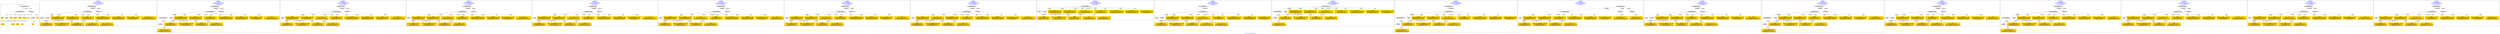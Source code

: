 digraph n0 {
fontcolor="blue"
remincross="true"
label="s17-s-houston-museum-of-fine-arts.json"
subgraph cluster_0 {
label="1-correct model"
n2[style="filled",color="white",fillcolor="lightgray",label="CulturalHeritageObject1"];
n3[shape="plaintext",style="filled",fillcolor="gold",label="artyear"];
n4[style="filled",color="white",fillcolor="lightgray",label="Person1"];
n5[shape="plaintext",style="filled",fillcolor="gold",label="artdesc"];
n6[shape="plaintext",style="filled",fillcolor="gold",label="dimensions"];
n7[shape="plaintext",style="filled",fillcolor="gold",label="technique"];
n8[shape="plaintext",style="filled",fillcolor="gold",label="credittext"];
n9[shape="plaintext",style="filled",fillcolor="gold",label="title"];
n10[style="filled",color="white",fillcolor="lightgray",label="Document1"];
n11[shape="plaintext",style="filled",fillcolor="gold",label="nationality"];
n12[shape="plaintext",style="filled",fillcolor="gold",label="birthDate"];
n13[shape="plaintext",style="filled",fillcolor="gold",label="deathDate"];
n14[shape="plaintext",style="filled",fillcolor="gold",label="artist"];
n15[style="filled",color="white",fillcolor="lightgray",label="EuropeanaAggregation1"];
n16[style="filled",color="white",fillcolor="lightgray",label="WebResource1"];
n17[shape="plaintext",style="filled",fillcolor="gold",label="photo"];
n18[shape="plaintext",style="filled",fillcolor="gold",label="link"];
}
subgraph cluster_1 {
label="candidate 0\nlink coherence:1.0\nnode coherence:1.0\nconfidence:0.5205534730631621\nmapping score:0.6179622687988318\ncost:15.99946\n-precision:1.0-recall:1.0"
n20[style="filled",color="white",fillcolor="lightgray",label="CulturalHeritageObject1"];
n21[style="filled",color="white",fillcolor="lightgray",label="Person1"];
n22[style="filled",color="white",fillcolor="lightgray",label="Document1"];
n23[style="filled",color="white",fillcolor="lightgray",label="EuropeanaAggregation1"];
n24[style="filled",color="white",fillcolor="lightgray",label="WebResource1"];
n25[shape="plaintext",style="filled",fillcolor="gold",label="birthDate\n[Person,dateOfBirth,0.363]\n[CulturalHeritageObject,created,0.307]\n[Person,dateOfDeath,0.291]\n[CulturalHeritageObject,description,0.04]"];
n26[shape="plaintext",style="filled",fillcolor="gold",label="link\n[WebResource,classLink,0.552]\n[Document,classLink,0.324]\n[CulturalHeritageObject,provenance,0.072]\n[CulturalHeritageObject,description,0.053]"];
n27[shape="plaintext",style="filled",fillcolor="gold",label="credittext\n[CulturalHeritageObject,provenance,0.659]\n[CulturalHeritageObject,description,0.168]\n[CulturalHeritageObject,title,0.097]\n[Person,biographicalInformation,0.076]"];
n28[shape="plaintext",style="filled",fillcolor="gold",label="photo\n[WebResource,classLink,0.704]\n[Document,classLink,0.26]\n[CulturalHeritageObject,accessionNumber,0.029]\n[CulturalHeritageObject,description,0.007]"];
n29[shape="plaintext",style="filled",fillcolor="gold",label="artdesc\n[CulturalHeritageObject,description,0.432]\n[Person,biographicalInformation,0.383]\n[CulturalHeritageObject,title,0.13]\n[CulturalHeritageObject,provenance,0.055]"];
n30[shape="plaintext",style="filled",fillcolor="gold",label="nationality\n[Person,countryAssociatedWithThePerson,0.629]\n[CulturalHeritageObject,provenance,0.14]\n[Concept,prefLabel,0.127]\n[CulturalHeritageObject,description,0.104]"];
n31[shape="plaintext",style="filled",fillcolor="gold",label="deathDate\n[Person,dateOfDeath,0.421]\n[CulturalHeritageObject,created,0.375]\n[Person,dateOfBirth,0.153]\n[CulturalHeritageObject,provenance,0.051]"];
n32[shape="plaintext",style="filled",fillcolor="gold",label="artyear\n[CulturalHeritageObject,created,0.443]\n[Person,dateOfDeath,0.306]\n[Person,dateOfBirth,0.182]\n[CulturalHeritageObject,provenance,0.069]"];
n33[shape="plaintext",style="filled",fillcolor="gold",label="dimensions\n[CulturalHeritageObject,extent,0.634]\n[CulturalHeritageObject,accessionNumber,0.142]\n[CulturalHeritageObject,description,0.134]\n[CulturalHeritageObject,medium,0.09]"];
n34[shape="plaintext",style="filled",fillcolor="gold",label="artist\n[Person,nameOfThePerson,0.503]\n[Document,classLink,0.18]\n[CulturalHeritageObject,description,0.161]\n[CulturalHeritageObject,provenance,0.156]"];
n35[shape="plaintext",style="filled",fillcolor="gold",label="technique\n[CulturalHeritageObject,medium,0.763]\n[CulturalHeritageObject,description,0.122]\n[Person,biographicalInformation,0.067]\n[CulturalHeritageObject,title,0.048]"];
n36[shape="plaintext",style="filled",fillcolor="gold",label="title\n[CulturalHeritageObject,description,0.381]\n[CulturalHeritageObject,title,0.371]\n[Person,biographicalInformation,0.158]\n[Concept,prefLabel,0.09]"];
}
subgraph cluster_2 {
label="candidate 1\nlink coherence:1.0\nnode coherence:1.0\nconfidence:0.5205534730631621\nmapping score:0.6179622687988318\ncost:16.99944\n-precision:0.88-recall:0.94"
n38[style="filled",color="white",fillcolor="lightgray",label="CulturalHeritageObject1"];
n39[style="filled",color="white",fillcolor="lightgray",label="CulturalHeritageObject2"];
n40[style="filled",color="white",fillcolor="lightgray",label="Person1"];
n41[style="filled",color="white",fillcolor="lightgray",label="Document2"];
n42[style="filled",color="white",fillcolor="lightgray",label="EuropeanaAggregation1"];
n43[style="filled",color="white",fillcolor="lightgray",label="WebResource1"];
n44[shape="plaintext",style="filled",fillcolor="gold",label="birthDate\n[Person,dateOfBirth,0.363]\n[CulturalHeritageObject,created,0.307]\n[Person,dateOfDeath,0.291]\n[CulturalHeritageObject,description,0.04]"];
n45[shape="plaintext",style="filled",fillcolor="gold",label="credittext\n[CulturalHeritageObject,provenance,0.659]\n[CulturalHeritageObject,description,0.168]\n[CulturalHeritageObject,title,0.097]\n[Person,biographicalInformation,0.076]"];
n46[shape="plaintext",style="filled",fillcolor="gold",label="photo\n[WebResource,classLink,0.704]\n[Document,classLink,0.26]\n[CulturalHeritageObject,accessionNumber,0.029]\n[CulturalHeritageObject,description,0.007]"];
n47[shape="plaintext",style="filled",fillcolor="gold",label="link\n[WebResource,classLink,0.552]\n[Document,classLink,0.324]\n[CulturalHeritageObject,provenance,0.072]\n[CulturalHeritageObject,description,0.053]"];
n48[shape="plaintext",style="filled",fillcolor="gold",label="artdesc\n[CulturalHeritageObject,description,0.432]\n[Person,biographicalInformation,0.383]\n[CulturalHeritageObject,title,0.13]\n[CulturalHeritageObject,provenance,0.055]"];
n49[shape="plaintext",style="filled",fillcolor="gold",label="nationality\n[Person,countryAssociatedWithThePerson,0.629]\n[CulturalHeritageObject,provenance,0.14]\n[Concept,prefLabel,0.127]\n[CulturalHeritageObject,description,0.104]"];
n50[shape="plaintext",style="filled",fillcolor="gold",label="deathDate\n[Person,dateOfDeath,0.421]\n[CulturalHeritageObject,created,0.375]\n[Person,dateOfBirth,0.153]\n[CulturalHeritageObject,provenance,0.051]"];
n51[shape="plaintext",style="filled",fillcolor="gold",label="artyear\n[CulturalHeritageObject,created,0.443]\n[Person,dateOfDeath,0.306]\n[Person,dateOfBirth,0.182]\n[CulturalHeritageObject,provenance,0.069]"];
n52[shape="plaintext",style="filled",fillcolor="gold",label="dimensions\n[CulturalHeritageObject,extent,0.634]\n[CulturalHeritageObject,accessionNumber,0.142]\n[CulturalHeritageObject,description,0.134]\n[CulturalHeritageObject,medium,0.09]"];
n53[shape="plaintext",style="filled",fillcolor="gold",label="artist\n[Person,nameOfThePerson,0.503]\n[Document,classLink,0.18]\n[CulturalHeritageObject,description,0.161]\n[CulturalHeritageObject,provenance,0.156]"];
n54[shape="plaintext",style="filled",fillcolor="gold",label="technique\n[CulturalHeritageObject,medium,0.763]\n[CulturalHeritageObject,description,0.122]\n[Person,biographicalInformation,0.067]\n[CulturalHeritageObject,title,0.048]"];
n55[shape="plaintext",style="filled",fillcolor="gold",label="title\n[CulturalHeritageObject,description,0.381]\n[CulturalHeritageObject,title,0.371]\n[Person,biographicalInformation,0.158]\n[Concept,prefLabel,0.09]"];
}
subgraph cluster_3 {
label="candidate 10\nlink coherence:1.0\nnode coherence:1.0\nconfidence:0.47515975597286353\nmapping score:0.6167199186576212\ncost:14.99948\n-precision:0.8-recall:0.75"
n57[style="filled",color="white",fillcolor="lightgray",label="CulturalHeritageObject1"];
n58[style="filled",color="white",fillcolor="lightgray",label="Person1"];
n59[style="filled",color="white",fillcolor="lightgray",label="EuropeanaAggregation1"];
n60[style="filled",color="white",fillcolor="lightgray",label="WebResource1"];
n61[shape="plaintext",style="filled",fillcolor="gold",label="birthDate\n[Person,dateOfBirth,0.363]\n[CulturalHeritageObject,created,0.307]\n[Person,dateOfDeath,0.291]\n[CulturalHeritageObject,description,0.04]"];
n62[shape="plaintext",style="filled",fillcolor="gold",label="credittext\n[CulturalHeritageObject,provenance,0.659]\n[CulturalHeritageObject,description,0.168]\n[CulturalHeritageObject,title,0.097]\n[Person,biographicalInformation,0.076]"];
n63[shape="plaintext",style="filled",fillcolor="gold",label="photo\n[WebResource,classLink,0.704]\n[Document,classLink,0.26]\n[CulturalHeritageObject,accessionNumber,0.029]\n[CulturalHeritageObject,description,0.007]"];
n64[shape="plaintext",style="filled",fillcolor="gold",label="title\n[CulturalHeritageObject,description,0.381]\n[CulturalHeritageObject,title,0.371]\n[Person,biographicalInformation,0.158]\n[Concept,prefLabel,0.09]"];
n65[shape="plaintext",style="filled",fillcolor="gold",label="nationality\n[Person,countryAssociatedWithThePerson,0.629]\n[CulturalHeritageObject,provenance,0.14]\n[Concept,prefLabel,0.127]\n[CulturalHeritageObject,description,0.104]"];
n66[shape="plaintext",style="filled",fillcolor="gold",label="deathDate\n[Person,dateOfDeath,0.421]\n[CulturalHeritageObject,created,0.375]\n[Person,dateOfBirth,0.153]\n[CulturalHeritageObject,provenance,0.051]"];
n67[shape="plaintext",style="filled",fillcolor="gold",label="link\n[WebResource,classLink,0.552]\n[Document,classLink,0.324]\n[CulturalHeritageObject,provenance,0.072]\n[CulturalHeritageObject,description,0.053]"];
n68[shape="plaintext",style="filled",fillcolor="gold",label="artyear\n[CulturalHeritageObject,created,0.443]\n[Person,dateOfDeath,0.306]\n[Person,dateOfBirth,0.182]\n[CulturalHeritageObject,provenance,0.069]"];
n69[shape="plaintext",style="filled",fillcolor="gold",label="dimensions\n[CulturalHeritageObject,extent,0.634]\n[CulturalHeritageObject,accessionNumber,0.142]\n[CulturalHeritageObject,description,0.134]\n[CulturalHeritageObject,medium,0.09]"];
n70[shape="plaintext",style="filled",fillcolor="gold",label="artist\n[Person,nameOfThePerson,0.503]\n[Document,classLink,0.18]\n[CulturalHeritageObject,description,0.161]\n[CulturalHeritageObject,provenance,0.156]"];
n71[shape="plaintext",style="filled",fillcolor="gold",label="technique\n[CulturalHeritageObject,medium,0.763]\n[CulturalHeritageObject,description,0.122]\n[Person,biographicalInformation,0.067]\n[CulturalHeritageObject,title,0.048]"];
n72[shape="plaintext",style="filled",fillcolor="gold",label="artdesc\n[CulturalHeritageObject,description,0.432]\n[Person,biographicalInformation,0.383]\n[CulturalHeritageObject,title,0.13]\n[CulturalHeritageObject,provenance,0.055]"];
}
subgraph cluster_4 {
label="candidate 11\nlink coherence:1.0\nnode coherence:1.0\nconfidence:0.4730519291568371\nmapping score:0.6160173097189457\ncost:14.99948\n-precision:0.8-recall:0.75"
n74[style="filled",color="white",fillcolor="lightgray",label="CulturalHeritageObject1"];
n75[style="filled",color="white",fillcolor="lightgray",label="Person1"];
n76[style="filled",color="white",fillcolor="lightgray",label="EuropeanaAggregation1"];
n77[style="filled",color="white",fillcolor="lightgray",label="WebResource1"];
n78[shape="plaintext",style="filled",fillcolor="gold",label="artyear\n[CulturalHeritageObject,created,0.443]\n[Person,dateOfDeath,0.306]\n[Person,dateOfBirth,0.182]\n[CulturalHeritageObject,provenance,0.069]"];
n79[shape="plaintext",style="filled",fillcolor="gold",label="credittext\n[CulturalHeritageObject,provenance,0.659]\n[CulturalHeritageObject,description,0.168]\n[CulturalHeritageObject,title,0.097]\n[Person,biographicalInformation,0.076]"];
n80[shape="plaintext",style="filled",fillcolor="gold",label="photo\n[WebResource,classLink,0.704]\n[Document,classLink,0.26]\n[CulturalHeritageObject,accessionNumber,0.029]\n[CulturalHeritageObject,description,0.007]"];
n81[shape="plaintext",style="filled",fillcolor="gold",label="artdesc\n[CulturalHeritageObject,description,0.432]\n[Person,biographicalInformation,0.383]\n[CulturalHeritageObject,title,0.13]\n[CulturalHeritageObject,provenance,0.055]"];
n82[shape="plaintext",style="filled",fillcolor="gold",label="nationality\n[Person,countryAssociatedWithThePerson,0.629]\n[CulturalHeritageObject,provenance,0.14]\n[Concept,prefLabel,0.127]\n[CulturalHeritageObject,description,0.104]"];
n83[shape="plaintext",style="filled",fillcolor="gold",label="deathDate\n[Person,dateOfDeath,0.421]\n[CulturalHeritageObject,created,0.375]\n[Person,dateOfBirth,0.153]\n[CulturalHeritageObject,provenance,0.051]"];
n84[shape="plaintext",style="filled",fillcolor="gold",label="link\n[WebResource,classLink,0.552]\n[Document,classLink,0.324]\n[CulturalHeritageObject,provenance,0.072]\n[CulturalHeritageObject,description,0.053]"];
n85[shape="plaintext",style="filled",fillcolor="gold",label="birthDate\n[Person,dateOfBirth,0.363]\n[CulturalHeritageObject,created,0.307]\n[Person,dateOfDeath,0.291]\n[CulturalHeritageObject,description,0.04]"];
n86[shape="plaintext",style="filled",fillcolor="gold",label="dimensions\n[CulturalHeritageObject,extent,0.634]\n[CulturalHeritageObject,accessionNumber,0.142]\n[CulturalHeritageObject,description,0.134]\n[CulturalHeritageObject,medium,0.09]"];
n87[shape="plaintext",style="filled",fillcolor="gold",label="artist\n[Person,nameOfThePerson,0.503]\n[Document,classLink,0.18]\n[CulturalHeritageObject,description,0.161]\n[CulturalHeritageObject,provenance,0.156]"];
n88[shape="plaintext",style="filled",fillcolor="gold",label="technique\n[CulturalHeritageObject,medium,0.763]\n[CulturalHeritageObject,description,0.122]\n[Person,biographicalInformation,0.067]\n[CulturalHeritageObject,title,0.048]"];
n89[shape="plaintext",style="filled",fillcolor="gold",label="title\n[CulturalHeritageObject,description,0.381]\n[CulturalHeritageObject,title,0.371]\n[Person,biographicalInformation,0.158]\n[Concept,prefLabel,0.09]"];
}
subgraph cluster_5 {
label="candidate 12\nlink coherence:1.0\nnode coherence:1.0\nconfidence:0.471134779199718\nmapping score:0.6153782597332393\ncost:14.99948\n-precision:0.8-recall:0.75"
n91[style="filled",color="white",fillcolor="lightgray",label="CulturalHeritageObject1"];
n92[style="filled",color="white",fillcolor="lightgray",label="Person1"];
n93[style="filled",color="white",fillcolor="lightgray",label="EuropeanaAggregation1"];
n94[style="filled",color="white",fillcolor="lightgray",label="WebResource1"];
n95[shape="plaintext",style="filled",fillcolor="gold",label="deathDate\n[Person,dateOfDeath,0.421]\n[CulturalHeritageObject,created,0.375]\n[Person,dateOfBirth,0.153]\n[CulturalHeritageObject,provenance,0.051]"];
n96[shape="plaintext",style="filled",fillcolor="gold",label="credittext\n[CulturalHeritageObject,provenance,0.659]\n[CulturalHeritageObject,description,0.168]\n[CulturalHeritageObject,title,0.097]\n[Person,biographicalInformation,0.076]"];
n97[shape="plaintext",style="filled",fillcolor="gold",label="photo\n[WebResource,classLink,0.704]\n[Document,classLink,0.26]\n[CulturalHeritageObject,accessionNumber,0.029]\n[CulturalHeritageObject,description,0.007]"];
n98[shape="plaintext",style="filled",fillcolor="gold",label="artdesc\n[CulturalHeritageObject,description,0.432]\n[Person,biographicalInformation,0.383]\n[CulturalHeritageObject,title,0.13]\n[CulturalHeritageObject,provenance,0.055]"];
n99[shape="plaintext",style="filled",fillcolor="gold",label="nationality\n[Person,countryAssociatedWithThePerson,0.629]\n[CulturalHeritageObject,provenance,0.14]\n[Concept,prefLabel,0.127]\n[CulturalHeritageObject,description,0.104]"];
n100[shape="plaintext",style="filled",fillcolor="gold",label="birthDate\n[Person,dateOfBirth,0.363]\n[CulturalHeritageObject,created,0.307]\n[Person,dateOfDeath,0.291]\n[CulturalHeritageObject,description,0.04]"];
n101[shape="plaintext",style="filled",fillcolor="gold",label="link\n[WebResource,classLink,0.552]\n[Document,classLink,0.324]\n[CulturalHeritageObject,provenance,0.072]\n[CulturalHeritageObject,description,0.053]"];
n102[shape="plaintext",style="filled",fillcolor="gold",label="artyear\n[CulturalHeritageObject,created,0.443]\n[Person,dateOfDeath,0.306]\n[Person,dateOfBirth,0.182]\n[CulturalHeritageObject,provenance,0.069]"];
n103[shape="plaintext",style="filled",fillcolor="gold",label="dimensions\n[CulturalHeritageObject,extent,0.634]\n[CulturalHeritageObject,accessionNumber,0.142]\n[CulturalHeritageObject,description,0.134]\n[CulturalHeritageObject,medium,0.09]"];
n104[shape="plaintext",style="filled",fillcolor="gold",label="artist\n[Person,nameOfThePerson,0.503]\n[Document,classLink,0.18]\n[CulturalHeritageObject,description,0.161]\n[CulturalHeritageObject,provenance,0.156]"];
n105[shape="plaintext",style="filled",fillcolor="gold",label="technique\n[CulturalHeritageObject,medium,0.763]\n[CulturalHeritageObject,description,0.122]\n[Person,biographicalInformation,0.067]\n[CulturalHeritageObject,title,0.048]"];
n106[shape="plaintext",style="filled",fillcolor="gold",label="title\n[CulturalHeritageObject,description,0.381]\n[CulturalHeritageObject,title,0.371]\n[Person,biographicalInformation,0.158]\n[Concept,prefLabel,0.09]"];
}
subgraph cluster_6 {
label="candidate 13\nlink coherence:1.0\nnode coherence:1.0\nconfidence:0.46802553965035426\nmapping score:0.6143418465501181\ncost:14.99948\n-precision:0.73-recall:0.69"
n108[style="filled",color="white",fillcolor="lightgray",label="CulturalHeritageObject1"];
n109[style="filled",color="white",fillcolor="lightgray",label="Person1"];
n110[style="filled",color="white",fillcolor="lightgray",label="EuropeanaAggregation1"];
n111[style="filled",color="white",fillcolor="lightgray",label="WebResource1"];
n112[shape="plaintext",style="filled",fillcolor="gold",label="birthDate\n[Person,dateOfBirth,0.363]\n[CulturalHeritageObject,created,0.307]\n[Person,dateOfDeath,0.291]\n[CulturalHeritageObject,description,0.04]"];
n113[shape="plaintext",style="filled",fillcolor="gold",label="credittext\n[CulturalHeritageObject,provenance,0.659]\n[CulturalHeritageObject,description,0.168]\n[CulturalHeritageObject,title,0.097]\n[Person,biographicalInformation,0.076]"];
n114[shape="plaintext",style="filled",fillcolor="gold",label="link\n[WebResource,classLink,0.552]\n[Document,classLink,0.324]\n[CulturalHeritageObject,provenance,0.072]\n[CulturalHeritageObject,description,0.053]"];
n115[shape="plaintext",style="filled",fillcolor="gold",label="artdesc\n[CulturalHeritageObject,description,0.432]\n[Person,biographicalInformation,0.383]\n[CulturalHeritageObject,title,0.13]\n[CulturalHeritageObject,provenance,0.055]"];
n116[shape="plaintext",style="filled",fillcolor="gold",label="nationality\n[Person,countryAssociatedWithThePerson,0.629]\n[CulturalHeritageObject,provenance,0.14]\n[Concept,prefLabel,0.127]\n[CulturalHeritageObject,description,0.104]"];
n117[shape="plaintext",style="filled",fillcolor="gold",label="artyear\n[CulturalHeritageObject,created,0.443]\n[Person,dateOfDeath,0.306]\n[Person,dateOfBirth,0.182]\n[CulturalHeritageObject,provenance,0.069]"];
n118[shape="plaintext",style="filled",fillcolor="gold",label="photo\n[WebResource,classLink,0.704]\n[Document,classLink,0.26]\n[CulturalHeritageObject,accessionNumber,0.029]\n[CulturalHeritageObject,description,0.007]"];
n119[shape="plaintext",style="filled",fillcolor="gold",label="deathDate\n[Person,dateOfDeath,0.421]\n[CulturalHeritageObject,created,0.375]\n[Person,dateOfBirth,0.153]\n[CulturalHeritageObject,provenance,0.051]"];
n120[shape="plaintext",style="filled",fillcolor="gold",label="dimensions\n[CulturalHeritageObject,extent,0.634]\n[CulturalHeritageObject,accessionNumber,0.142]\n[CulturalHeritageObject,description,0.134]\n[CulturalHeritageObject,medium,0.09]"];
n121[shape="plaintext",style="filled",fillcolor="gold",label="artist\n[Person,nameOfThePerson,0.503]\n[Document,classLink,0.18]\n[CulturalHeritageObject,description,0.161]\n[CulturalHeritageObject,provenance,0.156]"];
n122[shape="plaintext",style="filled",fillcolor="gold",label="technique\n[CulturalHeritageObject,medium,0.763]\n[CulturalHeritageObject,description,0.122]\n[Person,biographicalInformation,0.067]\n[CulturalHeritageObject,title,0.048]"];
n123[shape="plaintext",style="filled",fillcolor="gold",label="title\n[CulturalHeritageObject,description,0.381]\n[CulturalHeritageObject,title,0.371]\n[Person,biographicalInformation,0.158]\n[Concept,prefLabel,0.09]"];
}
subgraph cluster_7 {
label="candidate 14\nlink coherence:1.0\nnode coherence:1.0\nconfidence:0.46791682768071957\nmapping score:0.6143056092269065\ncost:14.99948\n-precision:0.73-recall:0.69"
n125[style="filled",color="white",fillcolor="lightgray",label="CulturalHeritageObject1"];
n126[style="filled",color="white",fillcolor="lightgray",label="Person1"];
n127[style="filled",color="white",fillcolor="lightgray",label="EuropeanaAggregation1"];
n128[style="filled",color="white",fillcolor="lightgray",label="WebResource1"];
n129[shape="plaintext",style="filled",fillcolor="gold",label="artyear\n[CulturalHeritageObject,created,0.443]\n[Person,dateOfDeath,0.306]\n[Person,dateOfBirth,0.182]\n[CulturalHeritageObject,provenance,0.069]"];
n130[shape="plaintext",style="filled",fillcolor="gold",label="credittext\n[CulturalHeritageObject,provenance,0.659]\n[CulturalHeritageObject,description,0.168]\n[CulturalHeritageObject,title,0.097]\n[Person,biographicalInformation,0.076]"];
n131[shape="plaintext",style="filled",fillcolor="gold",label="photo\n[WebResource,classLink,0.704]\n[Document,classLink,0.26]\n[CulturalHeritageObject,accessionNumber,0.029]\n[CulturalHeritageObject,description,0.007]"];
n132[shape="plaintext",style="filled",fillcolor="gold",label="artdesc\n[CulturalHeritageObject,description,0.432]\n[Person,biographicalInformation,0.383]\n[CulturalHeritageObject,title,0.13]\n[CulturalHeritageObject,provenance,0.055]"];
n133[shape="plaintext",style="filled",fillcolor="gold",label="nationality\n[Person,countryAssociatedWithThePerson,0.629]\n[CulturalHeritageObject,provenance,0.14]\n[Concept,prefLabel,0.127]\n[CulturalHeritageObject,description,0.104]"];
n134[shape="plaintext",style="filled",fillcolor="gold",label="birthDate\n[Person,dateOfBirth,0.363]\n[CulturalHeritageObject,created,0.307]\n[Person,dateOfDeath,0.291]\n[CulturalHeritageObject,description,0.04]"];
n135[shape="plaintext",style="filled",fillcolor="gold",label="link\n[WebResource,classLink,0.552]\n[Document,classLink,0.324]\n[CulturalHeritageObject,provenance,0.072]\n[CulturalHeritageObject,description,0.053]"];
n136[shape="plaintext",style="filled",fillcolor="gold",label="deathDate\n[Person,dateOfDeath,0.421]\n[CulturalHeritageObject,created,0.375]\n[Person,dateOfBirth,0.153]\n[CulturalHeritageObject,provenance,0.051]"];
n137[shape="plaintext",style="filled",fillcolor="gold",label="dimensions\n[CulturalHeritageObject,extent,0.634]\n[CulturalHeritageObject,accessionNumber,0.142]\n[CulturalHeritageObject,description,0.134]\n[CulturalHeritageObject,medium,0.09]"];
n138[shape="plaintext",style="filled",fillcolor="gold",label="artist\n[Person,nameOfThePerson,0.503]\n[Document,classLink,0.18]\n[CulturalHeritageObject,description,0.161]\n[CulturalHeritageObject,provenance,0.156]"];
n139[shape="plaintext",style="filled",fillcolor="gold",label="technique\n[CulturalHeritageObject,medium,0.763]\n[CulturalHeritageObject,description,0.122]\n[Person,biographicalInformation,0.067]\n[CulturalHeritageObject,title,0.048]"];
n140[shape="plaintext",style="filled",fillcolor="gold",label="title\n[CulturalHeritageObject,description,0.381]\n[CulturalHeritageObject,title,0.371]\n[Person,biographicalInformation,0.158]\n[Concept,prefLabel,0.09]"];
}
subgraph cluster_8 {
label="candidate 15\nlink coherence:1.0\nnode coherence:1.0\nconfidence:0.4665830825716308\nmapping score:0.613861027523877\ncost:14.99948\n-precision:0.87-recall:0.81"
n142[style="filled",color="white",fillcolor="lightgray",label="CulturalHeritageObject1"];
n143[style="filled",color="white",fillcolor="lightgray",label="Person1"];
n144[style="filled",color="white",fillcolor="lightgray",label="EuropeanaAggregation1"];
n145[style="filled",color="white",fillcolor="lightgray",label="WebResource1"];
n146[shape="plaintext",style="filled",fillcolor="gold",label="birthDate\n[Person,dateOfBirth,0.363]\n[CulturalHeritageObject,created,0.307]\n[Person,dateOfDeath,0.291]\n[CulturalHeritageObject,description,0.04]"];
n147[shape="plaintext",style="filled",fillcolor="gold",label="artdesc\n[CulturalHeritageObject,description,0.432]\n[Person,biographicalInformation,0.383]\n[CulturalHeritageObject,title,0.13]\n[CulturalHeritageObject,provenance,0.055]"];
n148[shape="plaintext",style="filled",fillcolor="gold",label="photo\n[WebResource,classLink,0.704]\n[Document,classLink,0.26]\n[CulturalHeritageObject,accessionNumber,0.029]\n[CulturalHeritageObject,description,0.007]"];
n149[shape="plaintext",style="filled",fillcolor="gold",label="link\n[WebResource,classLink,0.552]\n[Document,classLink,0.324]\n[CulturalHeritageObject,provenance,0.072]\n[CulturalHeritageObject,description,0.053]"];
n150[shape="plaintext",style="filled",fillcolor="gold",label="nationality\n[Person,countryAssociatedWithThePerson,0.629]\n[CulturalHeritageObject,provenance,0.14]\n[Concept,prefLabel,0.127]\n[CulturalHeritageObject,description,0.104]"];
n151[shape="plaintext",style="filled",fillcolor="gold",label="deathDate\n[Person,dateOfDeath,0.421]\n[CulturalHeritageObject,created,0.375]\n[Person,dateOfBirth,0.153]\n[CulturalHeritageObject,provenance,0.051]"];
n152[shape="plaintext",style="filled",fillcolor="gold",label="credittext\n[CulturalHeritageObject,provenance,0.659]\n[CulturalHeritageObject,description,0.168]\n[CulturalHeritageObject,title,0.097]\n[Person,biographicalInformation,0.076]"];
n153[shape="plaintext",style="filled",fillcolor="gold",label="artyear\n[CulturalHeritageObject,created,0.443]\n[Person,dateOfDeath,0.306]\n[Person,dateOfBirth,0.182]\n[CulturalHeritageObject,provenance,0.069]"];
n154[shape="plaintext",style="filled",fillcolor="gold",label="dimensions\n[CulturalHeritageObject,extent,0.634]\n[CulturalHeritageObject,accessionNumber,0.142]\n[CulturalHeritageObject,description,0.134]\n[CulturalHeritageObject,medium,0.09]"];
n155[shape="plaintext",style="filled",fillcolor="gold",label="artist\n[Person,nameOfThePerson,0.503]\n[Document,classLink,0.18]\n[CulturalHeritageObject,description,0.161]\n[CulturalHeritageObject,provenance,0.156]"];
n156[shape="plaintext",style="filled",fillcolor="gold",label="technique\n[CulturalHeritageObject,medium,0.763]\n[CulturalHeritageObject,description,0.122]\n[Person,biographicalInformation,0.067]\n[CulturalHeritageObject,title,0.048]"];
n157[shape="plaintext",style="filled",fillcolor="gold",label="title\n[CulturalHeritageObject,description,0.381]\n[CulturalHeritageObject,title,0.371]\n[Person,biographicalInformation,0.158]\n[Concept,prefLabel,0.09]"];
}
subgraph cluster_9 {
label="candidate 16\nlink coherence:1.0\nnode coherence:1.0\nconfidence:0.4642884596387986\nmapping score:0.6130961532129329\ncost:13.99978\n-precision:0.93-recall:0.81"
n159[style="filled",color="white",fillcolor="lightgray",label="CulturalHeritageObject1"];
n160[style="filled",color="white",fillcolor="lightgray",label="Person1"];
n161[style="filled",color="white",fillcolor="lightgray",label="Document1"];
n162[shape="plaintext",style="filled",fillcolor="gold",label="birthDate\n[Person,dateOfBirth,0.363]\n[CulturalHeritageObject,created,0.307]\n[Person,dateOfDeath,0.291]\n[CulturalHeritageObject,description,0.04]"];
n163[shape="plaintext",style="filled",fillcolor="gold",label="link\n[WebResource,classLink,0.552]\n[Document,classLink,0.324]\n[CulturalHeritageObject,provenance,0.072]\n[CulturalHeritageObject,description,0.053]"];
n164[shape="plaintext",style="filled",fillcolor="gold",label="credittext\n[CulturalHeritageObject,provenance,0.659]\n[CulturalHeritageObject,description,0.168]\n[CulturalHeritageObject,title,0.097]\n[Person,biographicalInformation,0.076]"];
n165[shape="plaintext",style="filled",fillcolor="gold",label="artdesc\n[CulturalHeritageObject,description,0.432]\n[Person,biographicalInformation,0.383]\n[CulturalHeritageObject,title,0.13]\n[CulturalHeritageObject,provenance,0.055]"];
n166[shape="plaintext",style="filled",fillcolor="gold",label="nationality\n[Person,countryAssociatedWithThePerson,0.629]\n[CulturalHeritageObject,provenance,0.14]\n[Concept,prefLabel,0.127]\n[CulturalHeritageObject,description,0.104]"];
n167[shape="plaintext",style="filled",fillcolor="gold",label="deathDate\n[Person,dateOfDeath,0.421]\n[CulturalHeritageObject,created,0.375]\n[Person,dateOfBirth,0.153]\n[CulturalHeritageObject,provenance,0.051]"];
n168[shape="plaintext",style="filled",fillcolor="gold",label="photo\n[WebResource,classLink,0.704]\n[Document,classLink,0.26]\n[CulturalHeritageObject,accessionNumber,0.029]\n[CulturalHeritageObject,description,0.007]"];
n169[shape="plaintext",style="filled",fillcolor="gold",label="artyear\n[CulturalHeritageObject,created,0.443]\n[Person,dateOfDeath,0.306]\n[Person,dateOfBirth,0.182]\n[CulturalHeritageObject,provenance,0.069]"];
n170[shape="plaintext",style="filled",fillcolor="gold",label="dimensions\n[CulturalHeritageObject,extent,0.634]\n[CulturalHeritageObject,accessionNumber,0.142]\n[CulturalHeritageObject,description,0.134]\n[CulturalHeritageObject,medium,0.09]"];
n171[shape="plaintext",style="filled",fillcolor="gold",label="artist\n[Person,nameOfThePerson,0.503]\n[Document,classLink,0.18]\n[CulturalHeritageObject,description,0.161]\n[CulturalHeritageObject,provenance,0.156]"];
n172[shape="plaintext",style="filled",fillcolor="gold",label="technique\n[CulturalHeritageObject,medium,0.763]\n[CulturalHeritageObject,description,0.122]\n[Person,biographicalInformation,0.067]\n[CulturalHeritageObject,title,0.048]"];
n173[shape="plaintext",style="filled",fillcolor="gold",label="title\n[CulturalHeritageObject,description,0.381]\n[CulturalHeritageObject,title,0.371]\n[Person,biographicalInformation,0.158]\n[Concept,prefLabel,0.09]"];
}
subgraph cluster_10 {
label="candidate 17\nlink coherence:1.0\nnode coherence:1.0\nconfidence:0.4642884596387986\nmapping score:0.6130961532129329\ncost:14.99962\n-precision:0.93-recall:0.88"
n175[style="filled",color="white",fillcolor="lightgray",label="CulturalHeritageObject1"];
n176[style="filled",color="white",fillcolor="lightgray",label="Person1"];
n177[style="filled",color="white",fillcolor="lightgray",label="Document1"];
n178[style="filled",color="white",fillcolor="lightgray",label="EuropeanaAggregation1"];
n179[shape="plaintext",style="filled",fillcolor="gold",label="birthDate\n[Person,dateOfBirth,0.363]\n[CulturalHeritageObject,created,0.307]\n[Person,dateOfDeath,0.291]\n[CulturalHeritageObject,description,0.04]"];
n180[shape="plaintext",style="filled",fillcolor="gold",label="link\n[WebResource,classLink,0.552]\n[Document,classLink,0.324]\n[CulturalHeritageObject,provenance,0.072]\n[CulturalHeritageObject,description,0.053]"];
n181[shape="plaintext",style="filled",fillcolor="gold",label="credittext\n[CulturalHeritageObject,provenance,0.659]\n[CulturalHeritageObject,description,0.168]\n[CulturalHeritageObject,title,0.097]\n[Person,biographicalInformation,0.076]"];
n182[shape="plaintext",style="filled",fillcolor="gold",label="artdesc\n[CulturalHeritageObject,description,0.432]\n[Person,biographicalInformation,0.383]\n[CulturalHeritageObject,title,0.13]\n[CulturalHeritageObject,provenance,0.055]"];
n183[shape="plaintext",style="filled",fillcolor="gold",label="nationality\n[Person,countryAssociatedWithThePerson,0.629]\n[CulturalHeritageObject,provenance,0.14]\n[Concept,prefLabel,0.127]\n[CulturalHeritageObject,description,0.104]"];
n184[shape="plaintext",style="filled",fillcolor="gold",label="deathDate\n[Person,dateOfDeath,0.421]\n[CulturalHeritageObject,created,0.375]\n[Person,dateOfBirth,0.153]\n[CulturalHeritageObject,provenance,0.051]"];
n185[shape="plaintext",style="filled",fillcolor="gold",label="photo\n[WebResource,classLink,0.704]\n[Document,classLink,0.26]\n[CulturalHeritageObject,accessionNumber,0.029]\n[CulturalHeritageObject,description,0.007]"];
n186[shape="plaintext",style="filled",fillcolor="gold",label="artyear\n[CulturalHeritageObject,created,0.443]\n[Person,dateOfDeath,0.306]\n[Person,dateOfBirth,0.182]\n[CulturalHeritageObject,provenance,0.069]"];
n187[shape="plaintext",style="filled",fillcolor="gold",label="dimensions\n[CulturalHeritageObject,extent,0.634]\n[CulturalHeritageObject,accessionNumber,0.142]\n[CulturalHeritageObject,description,0.134]\n[CulturalHeritageObject,medium,0.09]"];
n188[shape="plaintext",style="filled",fillcolor="gold",label="artist\n[Person,nameOfThePerson,0.503]\n[Document,classLink,0.18]\n[CulturalHeritageObject,description,0.161]\n[CulturalHeritageObject,provenance,0.156]"];
n189[shape="plaintext",style="filled",fillcolor="gold",label="technique\n[CulturalHeritageObject,medium,0.763]\n[CulturalHeritageObject,description,0.122]\n[Person,biographicalInformation,0.067]\n[CulturalHeritageObject,title,0.048]"];
n190[shape="plaintext",style="filled",fillcolor="gold",label="title\n[CulturalHeritageObject,description,0.381]\n[CulturalHeritageObject,title,0.371]\n[Person,biographicalInformation,0.158]\n[Concept,prefLabel,0.09]"];
}
subgraph cluster_11 {
label="candidate 18\nlink coherence:1.0\nnode coherence:1.0\nconfidence:0.4642884596387986\nmapping score:0.6130961532129329\ncost:14.99976\n-precision:0.8-recall:0.75"
n192[style="filled",color="white",fillcolor="lightgray",label="CulturalHeritageObject1"];
n193[style="filled",color="white",fillcolor="lightgray",label="CulturalHeritageObject2"];
n194[style="filled",color="white",fillcolor="lightgray",label="Person1"];
n195[style="filled",color="white",fillcolor="lightgray",label="Document2"];
n196[shape="plaintext",style="filled",fillcolor="gold",label="birthDate\n[Person,dateOfBirth,0.363]\n[CulturalHeritageObject,created,0.307]\n[Person,dateOfDeath,0.291]\n[CulturalHeritageObject,description,0.04]"];
n197[shape="plaintext",style="filled",fillcolor="gold",label="credittext\n[CulturalHeritageObject,provenance,0.659]\n[CulturalHeritageObject,description,0.168]\n[CulturalHeritageObject,title,0.097]\n[Person,biographicalInformation,0.076]"];
n198[shape="plaintext",style="filled",fillcolor="gold",label="link\n[WebResource,classLink,0.552]\n[Document,classLink,0.324]\n[CulturalHeritageObject,provenance,0.072]\n[CulturalHeritageObject,description,0.053]"];
n199[shape="plaintext",style="filled",fillcolor="gold",label="artdesc\n[CulturalHeritageObject,description,0.432]\n[Person,biographicalInformation,0.383]\n[CulturalHeritageObject,title,0.13]\n[CulturalHeritageObject,provenance,0.055]"];
n200[shape="plaintext",style="filled",fillcolor="gold",label="nationality\n[Person,countryAssociatedWithThePerson,0.629]\n[CulturalHeritageObject,provenance,0.14]\n[Concept,prefLabel,0.127]\n[CulturalHeritageObject,description,0.104]"];
n201[shape="plaintext",style="filled",fillcolor="gold",label="deathDate\n[Person,dateOfDeath,0.421]\n[CulturalHeritageObject,created,0.375]\n[Person,dateOfBirth,0.153]\n[CulturalHeritageObject,provenance,0.051]"];
n202[shape="plaintext",style="filled",fillcolor="gold",label="photo\n[WebResource,classLink,0.704]\n[Document,classLink,0.26]\n[CulturalHeritageObject,accessionNumber,0.029]\n[CulturalHeritageObject,description,0.007]"];
n203[shape="plaintext",style="filled",fillcolor="gold",label="artyear\n[CulturalHeritageObject,created,0.443]\n[Person,dateOfDeath,0.306]\n[Person,dateOfBirth,0.182]\n[CulturalHeritageObject,provenance,0.069]"];
n204[shape="plaintext",style="filled",fillcolor="gold",label="dimensions\n[CulturalHeritageObject,extent,0.634]\n[CulturalHeritageObject,accessionNumber,0.142]\n[CulturalHeritageObject,description,0.134]\n[CulturalHeritageObject,medium,0.09]"];
n205[shape="plaintext",style="filled",fillcolor="gold",label="artist\n[Person,nameOfThePerson,0.503]\n[Document,classLink,0.18]\n[CulturalHeritageObject,description,0.161]\n[CulturalHeritageObject,provenance,0.156]"];
n206[shape="plaintext",style="filled",fillcolor="gold",label="technique\n[CulturalHeritageObject,medium,0.763]\n[CulturalHeritageObject,description,0.122]\n[Person,biographicalInformation,0.067]\n[CulturalHeritageObject,title,0.048]"];
n207[shape="plaintext",style="filled",fillcolor="gold",label="title\n[CulturalHeritageObject,description,0.381]\n[CulturalHeritageObject,title,0.371]\n[Person,biographicalInformation,0.158]\n[Concept,prefLabel,0.09]"];
}
subgraph cluster_12 {
label="candidate 19\nlink coherence:1.0\nnode coherence:1.0\nconfidence:0.4642884596387986\nmapping score:0.6130961532129329\ncost:15.9996\n-precision:0.81-recall:0.81"
n209[style="filled",color="white",fillcolor="lightgray",label="CulturalHeritageObject1"];
n210[style="filled",color="white",fillcolor="lightgray",label="CulturalHeritageObject2"];
n211[style="filled",color="white",fillcolor="lightgray",label="Person1"];
n212[style="filled",color="white",fillcolor="lightgray",label="Document2"];
n213[style="filled",color="white",fillcolor="lightgray",label="EuropeanaAggregation1"];
n214[shape="plaintext",style="filled",fillcolor="gold",label="birthDate\n[Person,dateOfBirth,0.363]\n[CulturalHeritageObject,created,0.307]\n[Person,dateOfDeath,0.291]\n[CulturalHeritageObject,description,0.04]"];
n215[shape="plaintext",style="filled",fillcolor="gold",label="credittext\n[CulturalHeritageObject,provenance,0.659]\n[CulturalHeritageObject,description,0.168]\n[CulturalHeritageObject,title,0.097]\n[Person,biographicalInformation,0.076]"];
n216[shape="plaintext",style="filled",fillcolor="gold",label="link\n[WebResource,classLink,0.552]\n[Document,classLink,0.324]\n[CulturalHeritageObject,provenance,0.072]\n[CulturalHeritageObject,description,0.053]"];
n217[shape="plaintext",style="filled",fillcolor="gold",label="artdesc\n[CulturalHeritageObject,description,0.432]\n[Person,biographicalInformation,0.383]\n[CulturalHeritageObject,title,0.13]\n[CulturalHeritageObject,provenance,0.055]"];
n218[shape="plaintext",style="filled",fillcolor="gold",label="nationality\n[Person,countryAssociatedWithThePerson,0.629]\n[CulturalHeritageObject,provenance,0.14]\n[Concept,prefLabel,0.127]\n[CulturalHeritageObject,description,0.104]"];
n219[shape="plaintext",style="filled",fillcolor="gold",label="deathDate\n[Person,dateOfDeath,0.421]\n[CulturalHeritageObject,created,0.375]\n[Person,dateOfBirth,0.153]\n[CulturalHeritageObject,provenance,0.051]"];
n220[shape="plaintext",style="filled",fillcolor="gold",label="photo\n[WebResource,classLink,0.704]\n[Document,classLink,0.26]\n[CulturalHeritageObject,accessionNumber,0.029]\n[CulturalHeritageObject,description,0.007]"];
n221[shape="plaintext",style="filled",fillcolor="gold",label="artyear\n[CulturalHeritageObject,created,0.443]\n[Person,dateOfDeath,0.306]\n[Person,dateOfBirth,0.182]\n[CulturalHeritageObject,provenance,0.069]"];
n222[shape="plaintext",style="filled",fillcolor="gold",label="dimensions\n[CulturalHeritageObject,extent,0.634]\n[CulturalHeritageObject,accessionNumber,0.142]\n[CulturalHeritageObject,description,0.134]\n[CulturalHeritageObject,medium,0.09]"];
n223[shape="plaintext",style="filled",fillcolor="gold",label="artist\n[Person,nameOfThePerson,0.503]\n[Document,classLink,0.18]\n[CulturalHeritageObject,description,0.161]\n[CulturalHeritageObject,provenance,0.156]"];
n224[shape="plaintext",style="filled",fillcolor="gold",label="technique\n[CulturalHeritageObject,medium,0.763]\n[CulturalHeritageObject,description,0.122]\n[Person,biographicalInformation,0.067]\n[CulturalHeritageObject,title,0.048]"];
n225[shape="plaintext",style="filled",fillcolor="gold",label="title\n[CulturalHeritageObject,description,0.381]\n[CulturalHeritageObject,title,0.371]\n[Person,biographicalInformation,0.158]\n[Concept,prefLabel,0.09]"];
}
subgraph cluster_13 {
label="candidate 2\nlink coherence:1.0\nnode coherence:1.0\nconfidence:0.5081313114824437\nmapping score:0.6138215482719257\ncost:15.99947\n-precision:0.81-recall:0.81"
n227[style="filled",color="white",fillcolor="lightgray",label="CulturalHeritageObject1"];
n228[style="filled",color="white",fillcolor="lightgray",label="Person1"];
n229[style="filled",color="white",fillcolor="lightgray",label="EuropeanaAggregation1"];
n230[style="filled",color="white",fillcolor="lightgray",label="WebResource1"];
n231[style="filled",color="white",fillcolor="lightgray",label="WebResource2"];
n232[shape="plaintext",style="filled",fillcolor="gold",label="birthDate\n[Person,dateOfBirth,0.363]\n[CulturalHeritageObject,created,0.307]\n[Person,dateOfDeath,0.291]\n[CulturalHeritageObject,description,0.04]"];
n233[shape="plaintext",style="filled",fillcolor="gold",label="artdesc\n[CulturalHeritageObject,description,0.432]\n[Person,biographicalInformation,0.383]\n[CulturalHeritageObject,title,0.13]\n[CulturalHeritageObject,provenance,0.055]"];
n234[shape="plaintext",style="filled",fillcolor="gold",label="photo\n[WebResource,classLink,0.704]\n[Document,classLink,0.26]\n[CulturalHeritageObject,accessionNumber,0.029]\n[CulturalHeritageObject,description,0.007]"];
n235[shape="plaintext",style="filled",fillcolor="gold",label="nationality\n[Person,countryAssociatedWithThePerson,0.629]\n[CulturalHeritageObject,provenance,0.14]\n[Concept,prefLabel,0.127]\n[CulturalHeritageObject,description,0.104]"];
n236[shape="plaintext",style="filled",fillcolor="gold",label="deathDate\n[Person,dateOfDeath,0.421]\n[CulturalHeritageObject,created,0.375]\n[Person,dateOfBirth,0.153]\n[CulturalHeritageObject,provenance,0.051]"];
n237[shape="plaintext",style="filled",fillcolor="gold",label="credittext\n[CulturalHeritageObject,provenance,0.659]\n[CulturalHeritageObject,description,0.168]\n[CulturalHeritageObject,title,0.097]\n[Person,biographicalInformation,0.076]"];
n238[shape="plaintext",style="filled",fillcolor="gold",label="artyear\n[CulturalHeritageObject,created,0.443]\n[Person,dateOfDeath,0.306]\n[Person,dateOfBirth,0.182]\n[CulturalHeritageObject,provenance,0.069]"];
n239[shape="plaintext",style="filled",fillcolor="gold",label="dimensions\n[CulturalHeritageObject,extent,0.634]\n[CulturalHeritageObject,accessionNumber,0.142]\n[CulturalHeritageObject,description,0.134]\n[CulturalHeritageObject,medium,0.09]"];
n240[shape="plaintext",style="filled",fillcolor="gold",label="link\n[WebResource,classLink,0.552]\n[Document,classLink,0.324]\n[CulturalHeritageObject,provenance,0.072]\n[CulturalHeritageObject,description,0.053]"];
n241[shape="plaintext",style="filled",fillcolor="gold",label="artist\n[Person,nameOfThePerson,0.503]\n[Document,classLink,0.18]\n[CulturalHeritageObject,description,0.161]\n[CulturalHeritageObject,provenance,0.156]"];
n242[shape="plaintext",style="filled",fillcolor="gold",label="technique\n[CulturalHeritageObject,medium,0.763]\n[CulturalHeritageObject,description,0.122]\n[Person,biographicalInformation,0.067]\n[CulturalHeritageObject,title,0.048]"];
n243[shape="plaintext",style="filled",fillcolor="gold",label="title\n[CulturalHeritageObject,description,0.381]\n[CulturalHeritageObject,title,0.371]\n[Person,biographicalInformation,0.158]\n[Concept,prefLabel,0.09]"];
}
subgraph cluster_14 {
label="candidate 3\nlink coherence:1.0\nnode coherence:1.0\nconfidence:0.505282753470083\nmapping score:0.6128720289344721\ncost:15.99946\n-precision:0.88-recall:0.88"
n245[style="filled",color="white",fillcolor="lightgray",label="CulturalHeritageObject1"];
n246[style="filled",color="white",fillcolor="lightgray",label="Person1"];
n247[style="filled",color="white",fillcolor="lightgray",label="Document1"];
n248[style="filled",color="white",fillcolor="lightgray",label="EuropeanaAggregation1"];
n249[style="filled",color="white",fillcolor="lightgray",label="WebResource1"];
n250[shape="plaintext",style="filled",fillcolor="gold",label="birthDate\n[Person,dateOfBirth,0.363]\n[CulturalHeritageObject,created,0.307]\n[Person,dateOfDeath,0.291]\n[CulturalHeritageObject,description,0.04]"];
n251[shape="plaintext",style="filled",fillcolor="gold",label="link\n[WebResource,classLink,0.552]\n[Document,classLink,0.324]\n[CulturalHeritageObject,provenance,0.072]\n[CulturalHeritageObject,description,0.053]"];
n252[shape="plaintext",style="filled",fillcolor="gold",label="credittext\n[CulturalHeritageObject,provenance,0.659]\n[CulturalHeritageObject,description,0.168]\n[CulturalHeritageObject,title,0.097]\n[Person,biographicalInformation,0.076]"];
n253[shape="plaintext",style="filled",fillcolor="gold",label="photo\n[WebResource,classLink,0.704]\n[Document,classLink,0.26]\n[CulturalHeritageObject,accessionNumber,0.029]\n[CulturalHeritageObject,description,0.007]"];
n254[shape="plaintext",style="filled",fillcolor="gold",label="artdesc\n[CulturalHeritageObject,description,0.432]\n[Person,biographicalInformation,0.383]\n[CulturalHeritageObject,title,0.13]\n[CulturalHeritageObject,provenance,0.055]"];
n255[shape="plaintext",style="filled",fillcolor="gold",label="nationality\n[Person,countryAssociatedWithThePerson,0.629]\n[CulturalHeritageObject,provenance,0.14]\n[Concept,prefLabel,0.127]\n[CulturalHeritageObject,description,0.104]"];
n256[shape="plaintext",style="filled",fillcolor="gold",label="artyear\n[CulturalHeritageObject,created,0.443]\n[Person,dateOfDeath,0.306]\n[Person,dateOfBirth,0.182]\n[CulturalHeritageObject,provenance,0.069]"];
n257[shape="plaintext",style="filled",fillcolor="gold",label="deathDate\n[Person,dateOfDeath,0.421]\n[CulturalHeritageObject,created,0.375]\n[Person,dateOfBirth,0.153]\n[CulturalHeritageObject,provenance,0.051]"];
n258[shape="plaintext",style="filled",fillcolor="gold",label="dimensions\n[CulturalHeritageObject,extent,0.634]\n[CulturalHeritageObject,accessionNumber,0.142]\n[CulturalHeritageObject,description,0.134]\n[CulturalHeritageObject,medium,0.09]"];
n259[shape="plaintext",style="filled",fillcolor="gold",label="artist\n[Person,nameOfThePerson,0.503]\n[Document,classLink,0.18]\n[CulturalHeritageObject,description,0.161]\n[CulturalHeritageObject,provenance,0.156]"];
n260[shape="plaintext",style="filled",fillcolor="gold",label="technique\n[CulturalHeritageObject,medium,0.763]\n[CulturalHeritageObject,description,0.122]\n[Person,biographicalInformation,0.067]\n[CulturalHeritageObject,title,0.048]"];
n261[shape="plaintext",style="filled",fillcolor="gold",label="title\n[CulturalHeritageObject,description,0.381]\n[CulturalHeritageObject,title,0.371]\n[Person,biographicalInformation,0.158]\n[Concept,prefLabel,0.09]"];
}
subgraph cluster_15 {
label="candidate 4\nlink coherence:1.0\nnode coherence:1.0\nconfidence:0.505282753470083\nmapping score:0.6128720289344721\ncost:16.99944\n-precision:0.76-recall:0.81"
n263[style="filled",color="white",fillcolor="lightgray",label="CulturalHeritageObject1"];
n264[style="filled",color="white",fillcolor="lightgray",label="CulturalHeritageObject2"];
n265[style="filled",color="white",fillcolor="lightgray",label="Person1"];
n266[style="filled",color="white",fillcolor="lightgray",label="Document2"];
n267[style="filled",color="white",fillcolor="lightgray",label="EuropeanaAggregation1"];
n268[style="filled",color="white",fillcolor="lightgray",label="WebResource1"];
n269[shape="plaintext",style="filled",fillcolor="gold",label="birthDate\n[Person,dateOfBirth,0.363]\n[CulturalHeritageObject,created,0.307]\n[Person,dateOfDeath,0.291]\n[CulturalHeritageObject,description,0.04]"];
n270[shape="plaintext",style="filled",fillcolor="gold",label="credittext\n[CulturalHeritageObject,provenance,0.659]\n[CulturalHeritageObject,description,0.168]\n[CulturalHeritageObject,title,0.097]\n[Person,biographicalInformation,0.076]"];
n271[shape="plaintext",style="filled",fillcolor="gold",label="photo\n[WebResource,classLink,0.704]\n[Document,classLink,0.26]\n[CulturalHeritageObject,accessionNumber,0.029]\n[CulturalHeritageObject,description,0.007]"];
n272[shape="plaintext",style="filled",fillcolor="gold",label="link\n[WebResource,classLink,0.552]\n[Document,classLink,0.324]\n[CulturalHeritageObject,provenance,0.072]\n[CulturalHeritageObject,description,0.053]"];
n273[shape="plaintext",style="filled",fillcolor="gold",label="artdesc\n[CulturalHeritageObject,description,0.432]\n[Person,biographicalInformation,0.383]\n[CulturalHeritageObject,title,0.13]\n[CulturalHeritageObject,provenance,0.055]"];
n274[shape="plaintext",style="filled",fillcolor="gold",label="nationality\n[Person,countryAssociatedWithThePerson,0.629]\n[CulturalHeritageObject,provenance,0.14]\n[Concept,prefLabel,0.127]\n[CulturalHeritageObject,description,0.104]"];
n275[shape="plaintext",style="filled",fillcolor="gold",label="artyear\n[CulturalHeritageObject,created,0.443]\n[Person,dateOfDeath,0.306]\n[Person,dateOfBirth,0.182]\n[CulturalHeritageObject,provenance,0.069]"];
n276[shape="plaintext",style="filled",fillcolor="gold",label="deathDate\n[Person,dateOfDeath,0.421]\n[CulturalHeritageObject,created,0.375]\n[Person,dateOfBirth,0.153]\n[CulturalHeritageObject,provenance,0.051]"];
n277[shape="plaintext",style="filled",fillcolor="gold",label="dimensions\n[CulturalHeritageObject,extent,0.634]\n[CulturalHeritageObject,accessionNumber,0.142]\n[CulturalHeritageObject,description,0.134]\n[CulturalHeritageObject,medium,0.09]"];
n278[shape="plaintext",style="filled",fillcolor="gold",label="artist\n[Person,nameOfThePerson,0.503]\n[Document,classLink,0.18]\n[CulturalHeritageObject,description,0.161]\n[CulturalHeritageObject,provenance,0.156]"];
n279[shape="plaintext",style="filled",fillcolor="gold",label="technique\n[CulturalHeritageObject,medium,0.763]\n[CulturalHeritageObject,description,0.122]\n[Person,biographicalInformation,0.067]\n[CulturalHeritageObject,title,0.048]"];
n280[shape="plaintext",style="filled",fillcolor="gold",label="title\n[CulturalHeritageObject,description,0.381]\n[CulturalHeritageObject,title,0.371]\n[Person,biographicalInformation,0.158]\n[Concept,prefLabel,0.09]"];
}
subgraph cluster_16 {
label="candidate 5\nlink coherence:1.0\nnode coherence:1.0\nconfidence:0.5025524427017398\nmapping score:0.6119619253450244\ncost:15.99946\n-precision:0.88-recall:0.88"
n282[style="filled",color="white",fillcolor="lightgray",label="CulturalHeritageObject1"];
n283[style="filled",color="white",fillcolor="lightgray",label="Person1"];
n284[style="filled",color="white",fillcolor="lightgray",label="Document1"];
n285[style="filled",color="white",fillcolor="lightgray",label="EuropeanaAggregation1"];
n286[style="filled",color="white",fillcolor="lightgray",label="WebResource1"];
n287[shape="plaintext",style="filled",fillcolor="gold",label="birthDate\n[Person,dateOfBirth,0.363]\n[CulturalHeritageObject,created,0.307]\n[Person,dateOfDeath,0.291]\n[CulturalHeritageObject,description,0.04]"];
n288[shape="plaintext",style="filled",fillcolor="gold",label="credittext\n[CulturalHeritageObject,provenance,0.659]\n[CulturalHeritageObject,description,0.168]\n[CulturalHeritageObject,title,0.097]\n[Person,biographicalInformation,0.076]"];
n289[shape="plaintext",style="filled",fillcolor="gold",label="photo\n[WebResource,classLink,0.704]\n[Document,classLink,0.26]\n[CulturalHeritageObject,accessionNumber,0.029]\n[CulturalHeritageObject,description,0.007]"];
n290[shape="plaintext",style="filled",fillcolor="gold",label="link\n[WebResource,classLink,0.552]\n[Document,classLink,0.324]\n[CulturalHeritageObject,provenance,0.072]\n[CulturalHeritageObject,description,0.053]"];
n291[shape="plaintext",style="filled",fillcolor="gold",label="artdesc\n[CulturalHeritageObject,description,0.432]\n[Person,biographicalInformation,0.383]\n[CulturalHeritageObject,title,0.13]\n[CulturalHeritageObject,provenance,0.055]"];
n292[shape="plaintext",style="filled",fillcolor="gold",label="nationality\n[Person,countryAssociatedWithThePerson,0.629]\n[CulturalHeritageObject,provenance,0.14]\n[Concept,prefLabel,0.127]\n[CulturalHeritageObject,description,0.104]"];
n293[shape="plaintext",style="filled",fillcolor="gold",label="deathDate\n[Person,dateOfDeath,0.421]\n[CulturalHeritageObject,created,0.375]\n[Person,dateOfBirth,0.153]\n[CulturalHeritageObject,provenance,0.051]"];
n294[shape="plaintext",style="filled",fillcolor="gold",label="artyear\n[CulturalHeritageObject,created,0.443]\n[Person,dateOfDeath,0.306]\n[Person,dateOfBirth,0.182]\n[CulturalHeritageObject,provenance,0.069]"];
n295[shape="plaintext",style="filled",fillcolor="gold",label="dimensions\n[CulturalHeritageObject,extent,0.634]\n[CulturalHeritageObject,accessionNumber,0.142]\n[CulturalHeritageObject,description,0.134]\n[CulturalHeritageObject,medium,0.09]"];
n296[shape="plaintext",style="filled",fillcolor="gold",label="artist\n[Person,nameOfThePerson,0.503]\n[Document,classLink,0.18]\n[CulturalHeritageObject,description,0.161]\n[CulturalHeritageObject,provenance,0.156]"];
n297[shape="plaintext",style="filled",fillcolor="gold",label="technique\n[CulturalHeritageObject,medium,0.763]\n[CulturalHeritageObject,description,0.122]\n[Person,biographicalInformation,0.067]\n[CulturalHeritageObject,title,0.048]"];
n298[shape="plaintext",style="filled",fillcolor="gold",label="title\n[CulturalHeritageObject,description,0.381]\n[CulturalHeritageObject,title,0.371]\n[Person,biographicalInformation,0.158]\n[Concept,prefLabel,0.09]"];
}
subgraph cluster_17 {
label="candidate 6\nlink coherence:1.0\nnode coherence:1.0\nconfidence:0.5025524427017398\nmapping score:0.6119619253450244\ncost:16.99944\n-precision:0.76-recall:0.81"
n300[style="filled",color="white",fillcolor="lightgray",label="CulturalHeritageObject1"];
n301[style="filled",color="white",fillcolor="lightgray",label="CulturalHeritageObject2"];
n302[style="filled",color="white",fillcolor="lightgray",label="Person1"];
n303[style="filled",color="white",fillcolor="lightgray",label="Document2"];
n304[style="filled",color="white",fillcolor="lightgray",label="EuropeanaAggregation1"];
n305[style="filled",color="white",fillcolor="lightgray",label="WebResource1"];
n306[shape="plaintext",style="filled",fillcolor="gold",label="birthDate\n[Person,dateOfBirth,0.363]\n[CulturalHeritageObject,created,0.307]\n[Person,dateOfDeath,0.291]\n[CulturalHeritageObject,description,0.04]"];
n307[shape="plaintext",style="filled",fillcolor="gold",label="credittext\n[CulturalHeritageObject,provenance,0.659]\n[CulturalHeritageObject,description,0.168]\n[CulturalHeritageObject,title,0.097]\n[Person,biographicalInformation,0.076]"];
n308[shape="plaintext",style="filled",fillcolor="gold",label="link\n[WebResource,classLink,0.552]\n[Document,classLink,0.324]\n[CulturalHeritageObject,provenance,0.072]\n[CulturalHeritageObject,description,0.053]"];
n309[shape="plaintext",style="filled",fillcolor="gold",label="photo\n[WebResource,classLink,0.704]\n[Document,classLink,0.26]\n[CulturalHeritageObject,accessionNumber,0.029]\n[CulturalHeritageObject,description,0.007]"];
n310[shape="plaintext",style="filled",fillcolor="gold",label="artdesc\n[CulturalHeritageObject,description,0.432]\n[Person,biographicalInformation,0.383]\n[CulturalHeritageObject,title,0.13]\n[CulturalHeritageObject,provenance,0.055]"];
n311[shape="plaintext",style="filled",fillcolor="gold",label="nationality\n[Person,countryAssociatedWithThePerson,0.629]\n[CulturalHeritageObject,provenance,0.14]\n[Concept,prefLabel,0.127]\n[CulturalHeritageObject,description,0.104]"];
n312[shape="plaintext",style="filled",fillcolor="gold",label="deathDate\n[Person,dateOfDeath,0.421]\n[CulturalHeritageObject,created,0.375]\n[Person,dateOfBirth,0.153]\n[CulturalHeritageObject,provenance,0.051]"];
n313[shape="plaintext",style="filled",fillcolor="gold",label="artyear\n[CulturalHeritageObject,created,0.443]\n[Person,dateOfDeath,0.306]\n[Person,dateOfBirth,0.182]\n[CulturalHeritageObject,provenance,0.069]"];
n314[shape="plaintext",style="filled",fillcolor="gold",label="dimensions\n[CulturalHeritageObject,extent,0.634]\n[CulturalHeritageObject,accessionNumber,0.142]\n[CulturalHeritageObject,description,0.134]\n[CulturalHeritageObject,medium,0.09]"];
n315[shape="plaintext",style="filled",fillcolor="gold",label="artist\n[Person,nameOfThePerson,0.503]\n[Document,classLink,0.18]\n[CulturalHeritageObject,description,0.161]\n[CulturalHeritageObject,provenance,0.156]"];
n316[shape="plaintext",style="filled",fillcolor="gold",label="technique\n[CulturalHeritageObject,medium,0.763]\n[CulturalHeritageObject,description,0.122]\n[Person,biographicalInformation,0.067]\n[CulturalHeritageObject,title,0.048]"];
n317[shape="plaintext",style="filled",fillcolor="gold",label="title\n[CulturalHeritageObject,description,0.381]\n[CulturalHeritageObject,title,0.371]\n[Person,biographicalInformation,0.158]\n[Concept,prefLabel,0.09]"];
}
subgraph cluster_18 {
label="candidate 7\nlink coherence:1.0\nnode coherence:1.0\nconfidence:0.49955717753410456\nmapping score:0.6248523925113681\ncost:14.99948\n-precision:0.93-recall:0.88"
n319[style="filled",color="white",fillcolor="lightgray",label="CulturalHeritageObject1"];
n320[style="filled",color="white",fillcolor="lightgray",label="Person1"];
n321[style="filled",color="white",fillcolor="lightgray",label="EuropeanaAggregation1"];
n322[style="filled",color="white",fillcolor="lightgray",label="WebResource1"];
n323[shape="plaintext",style="filled",fillcolor="gold",label="birthDate\n[Person,dateOfBirth,0.363]\n[CulturalHeritageObject,created,0.307]\n[Person,dateOfDeath,0.291]\n[CulturalHeritageObject,description,0.04]"];
n324[shape="plaintext",style="filled",fillcolor="gold",label="credittext\n[CulturalHeritageObject,provenance,0.659]\n[CulturalHeritageObject,description,0.168]\n[CulturalHeritageObject,title,0.097]\n[Person,biographicalInformation,0.076]"];
n325[shape="plaintext",style="filled",fillcolor="gold",label="photo\n[WebResource,classLink,0.704]\n[Document,classLink,0.26]\n[CulturalHeritageObject,accessionNumber,0.029]\n[CulturalHeritageObject,description,0.007]"];
n326[shape="plaintext",style="filled",fillcolor="gold",label="artdesc\n[CulturalHeritageObject,description,0.432]\n[Person,biographicalInformation,0.383]\n[CulturalHeritageObject,title,0.13]\n[CulturalHeritageObject,provenance,0.055]"];
n327[shape="plaintext",style="filled",fillcolor="gold",label="nationality\n[Person,countryAssociatedWithThePerson,0.629]\n[CulturalHeritageObject,provenance,0.14]\n[Concept,prefLabel,0.127]\n[CulturalHeritageObject,description,0.104]"];
n328[shape="plaintext",style="filled",fillcolor="gold",label="deathDate\n[Person,dateOfDeath,0.421]\n[CulturalHeritageObject,created,0.375]\n[Person,dateOfBirth,0.153]\n[CulturalHeritageObject,provenance,0.051]"];
n329[shape="plaintext",style="filled",fillcolor="gold",label="link\n[WebResource,classLink,0.552]\n[Document,classLink,0.324]\n[CulturalHeritageObject,provenance,0.072]\n[CulturalHeritageObject,description,0.053]"];
n330[shape="plaintext",style="filled",fillcolor="gold",label="artyear\n[CulturalHeritageObject,created,0.443]\n[Person,dateOfDeath,0.306]\n[Person,dateOfBirth,0.182]\n[CulturalHeritageObject,provenance,0.069]"];
n331[shape="plaintext",style="filled",fillcolor="gold",label="dimensions\n[CulturalHeritageObject,extent,0.634]\n[CulturalHeritageObject,accessionNumber,0.142]\n[CulturalHeritageObject,description,0.134]\n[CulturalHeritageObject,medium,0.09]"];
n332[shape="plaintext",style="filled",fillcolor="gold",label="artist\n[Person,nameOfThePerson,0.503]\n[Document,classLink,0.18]\n[CulturalHeritageObject,description,0.161]\n[CulturalHeritageObject,provenance,0.156]"];
n333[shape="plaintext",style="filled",fillcolor="gold",label="technique\n[CulturalHeritageObject,medium,0.763]\n[CulturalHeritageObject,description,0.122]\n[Person,biographicalInformation,0.067]\n[CulturalHeritageObject,title,0.048]"];
n334[shape="plaintext",style="filled",fillcolor="gold",label="title\n[CulturalHeritageObject,description,0.381]\n[CulturalHeritageObject,title,0.371]\n[Person,biographicalInformation,0.158]\n[Concept,prefLabel,0.09]"];
}
subgraph cluster_19 {
label="candidate 8\nlink coherence:1.0\nnode coherence:1.0\nconfidence:0.4842864579410254\nmapping score:0.6197621526470084\ncost:14.99948\n-precision:0.8-recall:0.75"
n336[style="filled",color="white",fillcolor="lightgray",label="CulturalHeritageObject1"];
n337[style="filled",color="white",fillcolor="lightgray",label="Person1"];
n338[style="filled",color="white",fillcolor="lightgray",label="EuropeanaAggregation1"];
n339[style="filled",color="white",fillcolor="lightgray",label="WebResource1"];
n340[shape="plaintext",style="filled",fillcolor="gold",label="birthDate\n[Person,dateOfBirth,0.363]\n[CulturalHeritageObject,created,0.307]\n[Person,dateOfDeath,0.291]\n[CulturalHeritageObject,description,0.04]"];
n341[shape="plaintext",style="filled",fillcolor="gold",label="credittext\n[CulturalHeritageObject,provenance,0.659]\n[CulturalHeritageObject,description,0.168]\n[CulturalHeritageObject,title,0.097]\n[Person,biographicalInformation,0.076]"];
n342[shape="plaintext",style="filled",fillcolor="gold",label="photo\n[WebResource,classLink,0.704]\n[Document,classLink,0.26]\n[CulturalHeritageObject,accessionNumber,0.029]\n[CulturalHeritageObject,description,0.007]"];
n343[shape="plaintext",style="filled",fillcolor="gold",label="artdesc\n[CulturalHeritageObject,description,0.432]\n[Person,biographicalInformation,0.383]\n[CulturalHeritageObject,title,0.13]\n[CulturalHeritageObject,provenance,0.055]"];
n344[shape="plaintext",style="filled",fillcolor="gold",label="nationality\n[Person,countryAssociatedWithThePerson,0.629]\n[CulturalHeritageObject,provenance,0.14]\n[Concept,prefLabel,0.127]\n[CulturalHeritageObject,description,0.104]"];
n345[shape="plaintext",style="filled",fillcolor="gold",label="artyear\n[CulturalHeritageObject,created,0.443]\n[Person,dateOfDeath,0.306]\n[Person,dateOfBirth,0.182]\n[CulturalHeritageObject,provenance,0.069]"];
n346[shape="plaintext",style="filled",fillcolor="gold",label="link\n[WebResource,classLink,0.552]\n[Document,classLink,0.324]\n[CulturalHeritageObject,provenance,0.072]\n[CulturalHeritageObject,description,0.053]"];
n347[shape="plaintext",style="filled",fillcolor="gold",label="deathDate\n[Person,dateOfDeath,0.421]\n[CulturalHeritageObject,created,0.375]\n[Person,dateOfBirth,0.153]\n[CulturalHeritageObject,provenance,0.051]"];
n348[shape="plaintext",style="filled",fillcolor="gold",label="dimensions\n[CulturalHeritageObject,extent,0.634]\n[CulturalHeritageObject,accessionNumber,0.142]\n[CulturalHeritageObject,description,0.134]\n[CulturalHeritageObject,medium,0.09]"];
n349[shape="plaintext",style="filled",fillcolor="gold",label="artist\n[Person,nameOfThePerson,0.503]\n[Document,classLink,0.18]\n[CulturalHeritageObject,description,0.161]\n[CulturalHeritageObject,provenance,0.156]"];
n350[shape="plaintext",style="filled",fillcolor="gold",label="technique\n[CulturalHeritageObject,medium,0.763]\n[CulturalHeritageObject,description,0.122]\n[Person,biographicalInformation,0.067]\n[CulturalHeritageObject,title,0.048]"];
n351[shape="plaintext",style="filled",fillcolor="gold",label="title\n[CulturalHeritageObject,description,0.381]\n[CulturalHeritageObject,title,0.371]\n[Person,biographicalInformation,0.158]\n[Concept,prefLabel,0.09]"];
}
subgraph cluster_20 {
label="candidate 9\nlink coherence:1.0\nnode coherence:1.0\nconfidence:0.4832962592434334\nmapping score:0.6194320864144778\ncost:14.99948\n-precision:0.87-recall:0.81"
n353[style="filled",color="white",fillcolor="lightgray",label="CulturalHeritageObject1"];
n354[style="filled",color="white",fillcolor="lightgray",label="Person1"];
n355[style="filled",color="white",fillcolor="lightgray",label="EuropeanaAggregation1"];
n356[style="filled",color="white",fillcolor="lightgray",label="WebResource1"];
n357[shape="plaintext",style="filled",fillcolor="gold",label="birthDate\n[Person,dateOfBirth,0.363]\n[CulturalHeritageObject,created,0.307]\n[Person,dateOfDeath,0.291]\n[CulturalHeritageObject,description,0.04]"];
n358[shape="plaintext",style="filled",fillcolor="gold",label="credittext\n[CulturalHeritageObject,provenance,0.659]\n[CulturalHeritageObject,description,0.168]\n[CulturalHeritageObject,title,0.097]\n[Person,biographicalInformation,0.076]"];
n359[shape="plaintext",style="filled",fillcolor="gold",label="link\n[WebResource,classLink,0.552]\n[Document,classLink,0.324]\n[CulturalHeritageObject,provenance,0.072]\n[CulturalHeritageObject,description,0.053]"];
n360[shape="plaintext",style="filled",fillcolor="gold",label="artdesc\n[CulturalHeritageObject,description,0.432]\n[Person,biographicalInformation,0.383]\n[CulturalHeritageObject,title,0.13]\n[CulturalHeritageObject,provenance,0.055]"];
n361[shape="plaintext",style="filled",fillcolor="gold",label="nationality\n[Person,countryAssociatedWithThePerson,0.629]\n[CulturalHeritageObject,provenance,0.14]\n[Concept,prefLabel,0.127]\n[CulturalHeritageObject,description,0.104]"];
n362[shape="plaintext",style="filled",fillcolor="gold",label="deathDate\n[Person,dateOfDeath,0.421]\n[CulturalHeritageObject,created,0.375]\n[Person,dateOfBirth,0.153]\n[CulturalHeritageObject,provenance,0.051]"];
n363[shape="plaintext",style="filled",fillcolor="gold",label="photo\n[WebResource,classLink,0.704]\n[Document,classLink,0.26]\n[CulturalHeritageObject,accessionNumber,0.029]\n[CulturalHeritageObject,description,0.007]"];
n364[shape="plaintext",style="filled",fillcolor="gold",label="artyear\n[CulturalHeritageObject,created,0.443]\n[Person,dateOfDeath,0.306]\n[Person,dateOfBirth,0.182]\n[CulturalHeritageObject,provenance,0.069]"];
n365[shape="plaintext",style="filled",fillcolor="gold",label="dimensions\n[CulturalHeritageObject,extent,0.634]\n[CulturalHeritageObject,accessionNumber,0.142]\n[CulturalHeritageObject,description,0.134]\n[CulturalHeritageObject,medium,0.09]"];
n366[shape="plaintext",style="filled",fillcolor="gold",label="artist\n[Person,nameOfThePerson,0.503]\n[Document,classLink,0.18]\n[CulturalHeritageObject,description,0.161]\n[CulturalHeritageObject,provenance,0.156]"];
n367[shape="plaintext",style="filled",fillcolor="gold",label="technique\n[CulturalHeritageObject,medium,0.763]\n[CulturalHeritageObject,description,0.122]\n[Person,biographicalInformation,0.067]\n[CulturalHeritageObject,title,0.048]"];
n368[shape="plaintext",style="filled",fillcolor="gold",label="title\n[CulturalHeritageObject,description,0.381]\n[CulturalHeritageObject,title,0.371]\n[Person,biographicalInformation,0.158]\n[Concept,prefLabel,0.09]"];
}
n2 -> n3[color="brown",fontcolor="black",label="created"]
n2 -> n4[color="brown",fontcolor="black",label="creator"]
n2 -> n5[color="brown",fontcolor="black",label="description"]
n2 -> n6[color="brown",fontcolor="black",label="extent"]
n2 -> n7[color="brown",fontcolor="black",label="medium"]
n2 -> n8[color="brown",fontcolor="black",label="provenance"]
n2 -> n9[color="brown",fontcolor="black",label="title"]
n2 -> n10[color="brown",fontcolor="black",label="page"]
n4 -> n11[color="brown",fontcolor="black",label="countryAssociatedWithThePerson"]
n4 -> n12[color="brown",fontcolor="black",label="dateOfBirth"]
n4 -> n13[color="brown",fontcolor="black",label="dateOfDeath"]
n4 -> n14[color="brown",fontcolor="black",label="nameOfThePerson"]
n15 -> n2[color="brown",fontcolor="black",label="aggregatedCHO"]
n15 -> n16[color="brown",fontcolor="black",label="hasView"]
n16 -> n17[color="brown",fontcolor="black",label="classLink"]
n10 -> n18[color="brown",fontcolor="black",label="classLink"]
n20 -> n21[color="brown",fontcolor="black",label="creator\nw=0.9998"]
n20 -> n22[color="brown",fontcolor="black",label="page\nw=0.99998"]
n23 -> n20[color="brown",fontcolor="black",label="aggregatedCHO\nw=0.99984"]
n23 -> n24[color="brown",fontcolor="black",label="hasView\nw=0.99984"]
n21 -> n25[color="brown",fontcolor="black",label="dateOfBirth\nw=1.0"]
n22 -> n26[color="brown",fontcolor="black",label="classLink\nw=1.0"]
n20 -> n27[color="brown",fontcolor="black",label="provenance\nw=1.0"]
n24 -> n28[color="brown",fontcolor="black",label="classLink\nw=1.0"]
n20 -> n29[color="brown",fontcolor="black",label="description\nw=1.0"]
n21 -> n30[color="brown",fontcolor="black",label="countryAssociatedWithThePerson\nw=1.0"]
n21 -> n31[color="brown",fontcolor="black",label="dateOfDeath\nw=1.0"]
n20 -> n32[color="brown",fontcolor="black",label="created\nw=1.0"]
n20 -> n33[color="brown",fontcolor="black",label="extent\nw=1.0"]
n21 -> n34[color="brown",fontcolor="black",label="nameOfThePerson\nw=1.0"]
n20 -> n35[color="brown",fontcolor="black",label="medium\nw=1.0"]
n20 -> n36[color="brown",fontcolor="black",label="title\nw=1.0"]
n38 -> n39[color="brown",fontcolor="black",label="isRelatedTo\nw=0.99997"]
n38 -> n40[color="brown",fontcolor="black",label="creator\nw=0.9998"]
n39 -> n41[color="brown",fontcolor="black",label="page\nw=0.99999"]
n42 -> n38[color="brown",fontcolor="black",label="aggregatedCHO\nw=0.99984"]
n42 -> n43[color="brown",fontcolor="black",label="hasView\nw=0.99984"]
n40 -> n44[color="brown",fontcolor="black",label="dateOfBirth\nw=1.0"]
n38 -> n45[color="brown",fontcolor="black",label="provenance\nw=1.0"]
n43 -> n46[color="brown",fontcolor="black",label="classLink\nw=1.0"]
n41 -> n47[color="brown",fontcolor="black",label="classLink\nw=1.0"]
n38 -> n48[color="brown",fontcolor="black",label="description\nw=1.0"]
n40 -> n49[color="brown",fontcolor="black",label="countryAssociatedWithThePerson\nw=1.0"]
n40 -> n50[color="brown",fontcolor="black",label="dateOfDeath\nw=1.0"]
n38 -> n51[color="brown",fontcolor="black",label="created\nw=1.0"]
n38 -> n52[color="brown",fontcolor="black",label="extent\nw=1.0"]
n40 -> n53[color="brown",fontcolor="black",label="nameOfThePerson\nw=1.0"]
n38 -> n54[color="brown",fontcolor="black",label="medium\nw=1.0"]
n38 -> n55[color="brown",fontcolor="black",label="title\nw=1.0"]
n57 -> n58[color="brown",fontcolor="black",label="creator\nw=0.9998"]
n59 -> n57[color="brown",fontcolor="black",label="aggregatedCHO\nw=0.99984"]
n59 -> n60[color="brown",fontcolor="black",label="hasView\nw=0.99984"]
n58 -> n61[color="brown",fontcolor="black",label="dateOfBirth\nw=1.0"]
n57 -> n62[color="brown",fontcolor="black",label="provenance\nw=1.0"]
n60 -> n63[color="brown",fontcolor="black",label="classLink\nw=1.0"]
n57 -> n64[color="brown",fontcolor="black",label="description\nw=1.0"]
n58 -> n65[color="brown",fontcolor="black",label="countryAssociatedWithThePerson\nw=1.0"]
n58 -> n66[color="brown",fontcolor="black",label="dateOfDeath\nw=1.0"]
n57 -> n67[color="brown",fontcolor="black",label="provenance\nw=1.0"]
n57 -> n68[color="brown",fontcolor="black",label="created\nw=1.0"]
n57 -> n69[color="brown",fontcolor="black",label="extent\nw=1.0"]
n58 -> n70[color="brown",fontcolor="black",label="nameOfThePerson\nw=1.0"]
n57 -> n71[color="brown",fontcolor="black",label="medium\nw=1.0"]
n57 -> n72[color="brown",fontcolor="black",label="title\nw=1.0"]
n74 -> n75[color="brown",fontcolor="black",label="creator\nw=0.9998"]
n76 -> n74[color="brown",fontcolor="black",label="aggregatedCHO\nw=0.99984"]
n76 -> n77[color="brown",fontcolor="black",label="hasView\nw=0.99984"]
n75 -> n78[color="brown",fontcolor="black",label="dateOfBirth\nw=1.0"]
n74 -> n79[color="brown",fontcolor="black",label="provenance\nw=1.0"]
n77 -> n80[color="brown",fontcolor="black",label="classLink\nw=1.0"]
n74 -> n81[color="brown",fontcolor="black",label="description\nw=1.0"]
n75 -> n82[color="brown",fontcolor="black",label="countryAssociatedWithThePerson\nw=1.0"]
n75 -> n83[color="brown",fontcolor="black",label="dateOfDeath\nw=1.0"]
n74 -> n84[color="brown",fontcolor="black",label="provenance\nw=1.0"]
n74 -> n85[color="brown",fontcolor="black",label="created\nw=1.0"]
n74 -> n86[color="brown",fontcolor="black",label="extent\nw=1.0"]
n75 -> n87[color="brown",fontcolor="black",label="nameOfThePerson\nw=1.0"]
n74 -> n88[color="brown",fontcolor="black",label="medium\nw=1.0"]
n74 -> n89[color="brown",fontcolor="black",label="title\nw=1.0"]
n91 -> n92[color="brown",fontcolor="black",label="creator\nw=0.9998"]
n93 -> n91[color="brown",fontcolor="black",label="aggregatedCHO\nw=0.99984"]
n93 -> n94[color="brown",fontcolor="black",label="hasView\nw=0.99984"]
n92 -> n95[color="brown",fontcolor="black",label="dateOfBirth\nw=1.0"]
n91 -> n96[color="brown",fontcolor="black",label="provenance\nw=1.0"]
n94 -> n97[color="brown",fontcolor="black",label="classLink\nw=1.0"]
n91 -> n98[color="brown",fontcolor="black",label="description\nw=1.0"]
n92 -> n99[color="brown",fontcolor="black",label="countryAssociatedWithThePerson\nw=1.0"]
n92 -> n100[color="brown",fontcolor="black",label="dateOfDeath\nw=1.0"]
n91 -> n101[color="brown",fontcolor="black",label="provenance\nw=1.0"]
n91 -> n102[color="brown",fontcolor="black",label="created\nw=1.0"]
n91 -> n103[color="brown",fontcolor="black",label="extent\nw=1.0"]
n92 -> n104[color="brown",fontcolor="black",label="nameOfThePerson\nw=1.0"]
n91 -> n105[color="brown",fontcolor="black",label="medium\nw=1.0"]
n91 -> n106[color="brown",fontcolor="black",label="title\nw=1.0"]
n108 -> n109[color="brown",fontcolor="black",label="creator\nw=0.9998"]
n110 -> n108[color="brown",fontcolor="black",label="aggregatedCHO\nw=0.99984"]
n110 -> n111[color="brown",fontcolor="black",label="hasView\nw=0.99984"]
n109 -> n112[color="brown",fontcolor="black",label="dateOfBirth\nw=1.0"]
n108 -> n113[color="brown",fontcolor="black",label="provenance\nw=1.0"]
n111 -> n114[color="brown",fontcolor="black",label="classLink\nw=1.0"]
n108 -> n115[color="brown",fontcolor="black",label="description\nw=1.0"]
n109 -> n116[color="brown",fontcolor="black",label="countryAssociatedWithThePerson\nw=1.0"]
n109 -> n117[color="brown",fontcolor="black",label="dateOfDeath\nw=1.0"]
n108 -> n118[color="brown",fontcolor="black",label="accessionNumber\nw=1.0"]
n108 -> n119[color="brown",fontcolor="black",label="created\nw=1.0"]
n108 -> n120[color="brown",fontcolor="black",label="extent\nw=1.0"]
n109 -> n121[color="brown",fontcolor="black",label="nameOfThePerson\nw=1.0"]
n108 -> n122[color="brown",fontcolor="black",label="medium\nw=1.0"]
n108 -> n123[color="brown",fontcolor="black",label="title\nw=1.0"]
n125 -> n126[color="brown",fontcolor="black",label="creator\nw=0.9998"]
n127 -> n125[color="brown",fontcolor="black",label="aggregatedCHO\nw=0.99984"]
n127 -> n128[color="brown",fontcolor="black",label="hasView\nw=0.99984"]
n126 -> n129[color="brown",fontcolor="black",label="dateOfBirth\nw=1.0"]
n125 -> n130[color="brown",fontcolor="black",label="provenance\nw=1.0"]
n128 -> n131[color="brown",fontcolor="black",label="classLink\nw=1.0"]
n125 -> n132[color="brown",fontcolor="black",label="description\nw=1.0"]
n126 -> n133[color="brown",fontcolor="black",label="countryAssociatedWithThePerson\nw=1.0"]
n126 -> n134[color="brown",fontcolor="black",label="dateOfDeath\nw=1.0"]
n125 -> n135[color="brown",fontcolor="black",label="provenance\nw=1.0"]
n125 -> n136[color="brown",fontcolor="black",label="created\nw=1.0"]
n125 -> n137[color="brown",fontcolor="black",label="extent\nw=1.0"]
n126 -> n138[color="brown",fontcolor="black",label="nameOfThePerson\nw=1.0"]
n125 -> n139[color="brown",fontcolor="black",label="medium\nw=1.0"]
n125 -> n140[color="brown",fontcolor="black",label="title\nw=1.0"]
n142 -> n143[color="brown",fontcolor="black",label="creator\nw=0.9998"]
n144 -> n142[color="brown",fontcolor="black",label="aggregatedCHO\nw=0.99984"]
n144 -> n145[color="brown",fontcolor="black",label="hasView\nw=0.99984"]
n143 -> n146[color="brown",fontcolor="black",label="dateOfBirth\nw=1.0"]
n142 -> n147[color="brown",fontcolor="black",label="provenance\nw=1.0"]
n145 -> n148[color="brown",fontcolor="black",label="classLink\nw=1.0"]
n142 -> n149[color="brown",fontcolor="black",label="description\nw=1.0"]
n143 -> n150[color="brown",fontcolor="black",label="countryAssociatedWithThePerson\nw=1.0"]
n143 -> n151[color="brown",fontcolor="black",label="dateOfDeath\nw=1.0"]
n142 -> n152[color="brown",fontcolor="black",label="provenance\nw=1.0"]
n142 -> n153[color="brown",fontcolor="black",label="created\nw=1.0"]
n142 -> n154[color="brown",fontcolor="black",label="extent\nw=1.0"]
n143 -> n155[color="brown",fontcolor="black",label="nameOfThePerson\nw=1.0"]
n142 -> n156[color="brown",fontcolor="black",label="medium\nw=1.0"]
n142 -> n157[color="brown",fontcolor="black",label="title\nw=1.0"]
n159 -> n160[color="brown",fontcolor="black",label="creator\nw=0.9998"]
n159 -> n161[color="brown",fontcolor="black",label="page\nw=0.99998"]
n160 -> n162[color="brown",fontcolor="black",label="dateOfBirth\nw=1.0"]
n161 -> n163[color="brown",fontcolor="black",label="classLink\nw=1.0"]
n159 -> n164[color="brown",fontcolor="black",label="provenance\nw=1.0"]
n159 -> n165[color="brown",fontcolor="black",label="description\nw=1.0"]
n160 -> n166[color="brown",fontcolor="black",label="countryAssociatedWithThePerson\nw=1.0"]
n160 -> n167[color="brown",fontcolor="black",label="dateOfDeath\nw=1.0"]
n159 -> n168[color="brown",fontcolor="black",label="accessionNumber\nw=1.0"]
n159 -> n169[color="brown",fontcolor="black",label="created\nw=1.0"]
n159 -> n170[color="brown",fontcolor="black",label="extent\nw=1.0"]
n160 -> n171[color="brown",fontcolor="black",label="nameOfThePerson\nw=1.0"]
n159 -> n172[color="brown",fontcolor="black",label="medium\nw=1.0"]
n159 -> n173[color="brown",fontcolor="black",label="title\nw=1.0"]
n175 -> n176[color="brown",fontcolor="black",label="creator\nw=0.9998"]
n175 -> n177[color="brown",fontcolor="black",label="page\nw=0.99998"]
n178 -> n175[color="brown",fontcolor="black",label="aggregatedCHO\nw=0.99984"]
n176 -> n179[color="brown",fontcolor="black",label="dateOfBirth\nw=1.0"]
n177 -> n180[color="brown",fontcolor="black",label="classLink\nw=1.0"]
n175 -> n181[color="brown",fontcolor="black",label="provenance\nw=1.0"]
n175 -> n182[color="brown",fontcolor="black",label="description\nw=1.0"]
n176 -> n183[color="brown",fontcolor="black",label="countryAssociatedWithThePerson\nw=1.0"]
n176 -> n184[color="brown",fontcolor="black",label="dateOfDeath\nw=1.0"]
n175 -> n185[color="brown",fontcolor="black",label="accessionNumber\nw=1.0"]
n175 -> n186[color="brown",fontcolor="black",label="created\nw=1.0"]
n175 -> n187[color="brown",fontcolor="black",label="extent\nw=1.0"]
n176 -> n188[color="brown",fontcolor="black",label="nameOfThePerson\nw=1.0"]
n175 -> n189[color="brown",fontcolor="black",label="medium\nw=1.0"]
n175 -> n190[color="brown",fontcolor="black",label="title\nw=1.0"]
n192 -> n193[color="brown",fontcolor="black",label="isRelatedTo\nw=0.99997"]
n192 -> n194[color="brown",fontcolor="black",label="creator\nw=0.9998"]
n193 -> n195[color="brown",fontcolor="black",label="page\nw=0.99999"]
n194 -> n196[color="brown",fontcolor="black",label="dateOfBirth\nw=1.0"]
n192 -> n197[color="brown",fontcolor="black",label="provenance\nw=1.0"]
n195 -> n198[color="brown",fontcolor="black",label="classLink\nw=1.0"]
n192 -> n199[color="brown",fontcolor="black",label="description\nw=1.0"]
n194 -> n200[color="brown",fontcolor="black",label="countryAssociatedWithThePerson\nw=1.0"]
n194 -> n201[color="brown",fontcolor="black",label="dateOfDeath\nw=1.0"]
n192 -> n202[color="brown",fontcolor="black",label="accessionNumber\nw=1.0"]
n192 -> n203[color="brown",fontcolor="black",label="created\nw=1.0"]
n192 -> n204[color="brown",fontcolor="black",label="extent\nw=1.0"]
n194 -> n205[color="brown",fontcolor="black",label="nameOfThePerson\nw=1.0"]
n192 -> n206[color="brown",fontcolor="black",label="medium\nw=1.0"]
n192 -> n207[color="brown",fontcolor="black",label="title\nw=1.0"]
n209 -> n210[color="brown",fontcolor="black",label="isRelatedTo\nw=0.99997"]
n209 -> n211[color="brown",fontcolor="black",label="creator\nw=0.9998"]
n210 -> n212[color="brown",fontcolor="black",label="page\nw=0.99999"]
n213 -> n209[color="brown",fontcolor="black",label="aggregatedCHO\nw=0.99984"]
n211 -> n214[color="brown",fontcolor="black",label="dateOfBirth\nw=1.0"]
n209 -> n215[color="brown",fontcolor="black",label="provenance\nw=1.0"]
n212 -> n216[color="brown",fontcolor="black",label="classLink\nw=1.0"]
n209 -> n217[color="brown",fontcolor="black",label="description\nw=1.0"]
n211 -> n218[color="brown",fontcolor="black",label="countryAssociatedWithThePerson\nw=1.0"]
n211 -> n219[color="brown",fontcolor="black",label="dateOfDeath\nw=1.0"]
n209 -> n220[color="brown",fontcolor="black",label="accessionNumber\nw=1.0"]
n209 -> n221[color="brown",fontcolor="black",label="created\nw=1.0"]
n209 -> n222[color="brown",fontcolor="black",label="extent\nw=1.0"]
n211 -> n223[color="brown",fontcolor="black",label="nameOfThePerson\nw=1.0"]
n209 -> n224[color="brown",fontcolor="black",label="medium\nw=1.0"]
n209 -> n225[color="brown",fontcolor="black",label="title\nw=1.0"]
n227 -> n228[color="brown",fontcolor="black",label="creator\nw=0.9998"]
n229 -> n227[color="brown",fontcolor="black",label="aggregatedCHO\nw=0.99984"]
n229 -> n230[color="brown",fontcolor="black",label="hasView\nw=0.99984"]
n229 -> n231[color="brown",fontcolor="black",label="hasView\nw=0.99999"]
n228 -> n232[color="brown",fontcolor="black",label="dateOfBirth\nw=1.0"]
n227 -> n233[color="brown",fontcolor="black",label="provenance\nw=1.0"]
n230 -> n234[color="brown",fontcolor="black",label="classLink\nw=1.0"]
n228 -> n235[color="brown",fontcolor="black",label="countryAssociatedWithThePerson\nw=1.0"]
n228 -> n236[color="brown",fontcolor="black",label="dateOfDeath\nw=1.0"]
n227 -> n237[color="brown",fontcolor="black",label="provenance\nw=1.0"]
n227 -> n238[color="brown",fontcolor="black",label="created\nw=1.0"]
n227 -> n239[color="brown",fontcolor="black",label="extent\nw=1.0"]
n231 -> n240[color="brown",fontcolor="black",label="classLink\nw=1.0"]
n228 -> n241[color="brown",fontcolor="black",label="nameOfThePerson\nw=1.0"]
n227 -> n242[color="brown",fontcolor="black",label="medium\nw=1.0"]
n227 -> n243[color="brown",fontcolor="black",label="title\nw=1.0"]
n245 -> n246[color="brown",fontcolor="black",label="creator\nw=0.9998"]
n245 -> n247[color="brown",fontcolor="black",label="page\nw=0.99998"]
n248 -> n245[color="brown",fontcolor="black",label="aggregatedCHO\nw=0.99984"]
n248 -> n249[color="brown",fontcolor="black",label="hasView\nw=0.99984"]
n246 -> n250[color="brown",fontcolor="black",label="dateOfBirth\nw=1.0"]
n247 -> n251[color="brown",fontcolor="black",label="classLink\nw=1.0"]
n245 -> n252[color="brown",fontcolor="black",label="provenance\nw=1.0"]
n249 -> n253[color="brown",fontcolor="black",label="classLink\nw=1.0"]
n245 -> n254[color="brown",fontcolor="black",label="description\nw=1.0"]
n246 -> n255[color="brown",fontcolor="black",label="countryAssociatedWithThePerson\nw=1.0"]
n246 -> n256[color="brown",fontcolor="black",label="dateOfDeath\nw=1.0"]
n245 -> n257[color="brown",fontcolor="black",label="created\nw=1.0"]
n245 -> n258[color="brown",fontcolor="black",label="extent\nw=1.0"]
n246 -> n259[color="brown",fontcolor="black",label="nameOfThePerson\nw=1.0"]
n245 -> n260[color="brown",fontcolor="black",label="medium\nw=1.0"]
n245 -> n261[color="brown",fontcolor="black",label="title\nw=1.0"]
n263 -> n264[color="brown",fontcolor="black",label="isRelatedTo\nw=0.99997"]
n263 -> n265[color="brown",fontcolor="black",label="creator\nw=0.9998"]
n264 -> n266[color="brown",fontcolor="black",label="page\nw=0.99999"]
n267 -> n263[color="brown",fontcolor="black",label="aggregatedCHO\nw=0.99984"]
n267 -> n268[color="brown",fontcolor="black",label="hasView\nw=0.99984"]
n265 -> n269[color="brown",fontcolor="black",label="dateOfBirth\nw=1.0"]
n263 -> n270[color="brown",fontcolor="black",label="provenance\nw=1.0"]
n268 -> n271[color="brown",fontcolor="black",label="classLink\nw=1.0"]
n266 -> n272[color="brown",fontcolor="black",label="classLink\nw=1.0"]
n263 -> n273[color="brown",fontcolor="black",label="description\nw=1.0"]
n265 -> n274[color="brown",fontcolor="black",label="countryAssociatedWithThePerson\nw=1.0"]
n265 -> n275[color="brown",fontcolor="black",label="dateOfDeath\nw=1.0"]
n263 -> n276[color="brown",fontcolor="black",label="created\nw=1.0"]
n263 -> n277[color="brown",fontcolor="black",label="extent\nw=1.0"]
n265 -> n278[color="brown",fontcolor="black",label="nameOfThePerson\nw=1.0"]
n263 -> n279[color="brown",fontcolor="black",label="medium\nw=1.0"]
n263 -> n280[color="brown",fontcolor="black",label="title\nw=1.0"]
n282 -> n283[color="brown",fontcolor="black",label="creator\nw=0.9998"]
n282 -> n284[color="brown",fontcolor="black",label="page\nw=0.99998"]
n285 -> n282[color="brown",fontcolor="black",label="aggregatedCHO\nw=0.99984"]
n285 -> n286[color="brown",fontcolor="black",label="hasView\nw=0.99984"]
n283 -> n287[color="brown",fontcolor="black",label="dateOfBirth\nw=1.0"]
n282 -> n288[color="brown",fontcolor="black",label="provenance\nw=1.0"]
n284 -> n289[color="brown",fontcolor="black",label="classLink\nw=1.0"]
n286 -> n290[color="brown",fontcolor="black",label="classLink\nw=1.0"]
n282 -> n291[color="brown",fontcolor="black",label="description\nw=1.0"]
n283 -> n292[color="brown",fontcolor="black",label="countryAssociatedWithThePerson\nw=1.0"]
n283 -> n293[color="brown",fontcolor="black",label="dateOfDeath\nw=1.0"]
n282 -> n294[color="brown",fontcolor="black",label="created\nw=1.0"]
n282 -> n295[color="brown",fontcolor="black",label="extent\nw=1.0"]
n283 -> n296[color="brown",fontcolor="black",label="nameOfThePerson\nw=1.0"]
n282 -> n297[color="brown",fontcolor="black",label="medium\nw=1.0"]
n282 -> n298[color="brown",fontcolor="black",label="title\nw=1.0"]
n300 -> n301[color="brown",fontcolor="black",label="isRelatedTo\nw=0.99997"]
n300 -> n302[color="brown",fontcolor="black",label="creator\nw=0.9998"]
n301 -> n303[color="brown",fontcolor="black",label="page\nw=0.99999"]
n304 -> n300[color="brown",fontcolor="black",label="aggregatedCHO\nw=0.99984"]
n304 -> n305[color="brown",fontcolor="black",label="hasView\nw=0.99984"]
n302 -> n306[color="brown",fontcolor="black",label="dateOfBirth\nw=1.0"]
n300 -> n307[color="brown",fontcolor="black",label="provenance\nw=1.0"]
n305 -> n308[color="brown",fontcolor="black",label="classLink\nw=1.0"]
n303 -> n309[color="brown",fontcolor="black",label="classLink\nw=1.0"]
n300 -> n310[color="brown",fontcolor="black",label="description\nw=1.0"]
n302 -> n311[color="brown",fontcolor="black",label="countryAssociatedWithThePerson\nw=1.0"]
n302 -> n312[color="brown",fontcolor="black",label="dateOfDeath\nw=1.0"]
n300 -> n313[color="brown",fontcolor="black",label="created\nw=1.0"]
n300 -> n314[color="brown",fontcolor="black",label="extent\nw=1.0"]
n302 -> n315[color="brown",fontcolor="black",label="nameOfThePerson\nw=1.0"]
n300 -> n316[color="brown",fontcolor="black",label="medium\nw=1.0"]
n300 -> n317[color="brown",fontcolor="black",label="title\nw=1.0"]
n319 -> n320[color="brown",fontcolor="black",label="creator\nw=0.9998"]
n321 -> n319[color="brown",fontcolor="black",label="aggregatedCHO\nw=0.99984"]
n321 -> n322[color="brown",fontcolor="black",label="hasView\nw=0.99984"]
n320 -> n323[color="brown",fontcolor="black",label="dateOfBirth\nw=1.0"]
n319 -> n324[color="brown",fontcolor="black",label="provenance\nw=1.0"]
n322 -> n325[color="brown",fontcolor="black",label="classLink\nw=1.0"]
n319 -> n326[color="brown",fontcolor="black",label="description\nw=1.0"]
n320 -> n327[color="brown",fontcolor="black",label="countryAssociatedWithThePerson\nw=1.0"]
n320 -> n328[color="brown",fontcolor="black",label="dateOfDeath\nw=1.0"]
n319 -> n329[color="brown",fontcolor="black",label="provenance\nw=1.0"]
n319 -> n330[color="brown",fontcolor="black",label="created\nw=1.0"]
n319 -> n331[color="brown",fontcolor="black",label="extent\nw=1.0"]
n320 -> n332[color="brown",fontcolor="black",label="nameOfThePerson\nw=1.0"]
n319 -> n333[color="brown",fontcolor="black",label="medium\nw=1.0"]
n319 -> n334[color="brown",fontcolor="black",label="title\nw=1.0"]
n336 -> n337[color="brown",fontcolor="black",label="creator\nw=0.9998"]
n338 -> n336[color="brown",fontcolor="black",label="aggregatedCHO\nw=0.99984"]
n338 -> n339[color="brown",fontcolor="black",label="hasView\nw=0.99984"]
n337 -> n340[color="brown",fontcolor="black",label="dateOfBirth\nw=1.0"]
n336 -> n341[color="brown",fontcolor="black",label="provenance\nw=1.0"]
n339 -> n342[color="brown",fontcolor="black",label="classLink\nw=1.0"]
n336 -> n343[color="brown",fontcolor="black",label="description\nw=1.0"]
n337 -> n344[color="brown",fontcolor="black",label="countryAssociatedWithThePerson\nw=1.0"]
n337 -> n345[color="brown",fontcolor="black",label="dateOfDeath\nw=1.0"]
n336 -> n346[color="brown",fontcolor="black",label="provenance\nw=1.0"]
n336 -> n347[color="brown",fontcolor="black",label="created\nw=1.0"]
n336 -> n348[color="brown",fontcolor="black",label="extent\nw=1.0"]
n337 -> n349[color="brown",fontcolor="black",label="nameOfThePerson\nw=1.0"]
n336 -> n350[color="brown",fontcolor="black",label="medium\nw=1.0"]
n336 -> n351[color="brown",fontcolor="black",label="title\nw=1.0"]
n353 -> n354[color="brown",fontcolor="black",label="creator\nw=0.9998"]
n355 -> n353[color="brown",fontcolor="black",label="aggregatedCHO\nw=0.99984"]
n355 -> n356[color="brown",fontcolor="black",label="hasView\nw=0.99984"]
n354 -> n357[color="brown",fontcolor="black",label="dateOfBirth\nw=1.0"]
n353 -> n358[color="brown",fontcolor="black",label="provenance\nw=1.0"]
n356 -> n359[color="brown",fontcolor="black",label="classLink\nw=1.0"]
n353 -> n360[color="brown",fontcolor="black",label="description\nw=1.0"]
n354 -> n361[color="brown",fontcolor="black",label="countryAssociatedWithThePerson\nw=1.0"]
n354 -> n362[color="brown",fontcolor="black",label="dateOfDeath\nw=1.0"]
n353 -> n363[color="brown",fontcolor="black",label="accessionNumber\nw=1.0"]
n353 -> n364[color="brown",fontcolor="black",label="created\nw=1.0"]
n353 -> n365[color="brown",fontcolor="black",label="extent\nw=1.0"]
n354 -> n366[color="brown",fontcolor="black",label="nameOfThePerson\nw=1.0"]
n353 -> n367[color="brown",fontcolor="black",label="medium\nw=1.0"]
n353 -> n368[color="brown",fontcolor="black",label="title\nw=1.0"]
}
